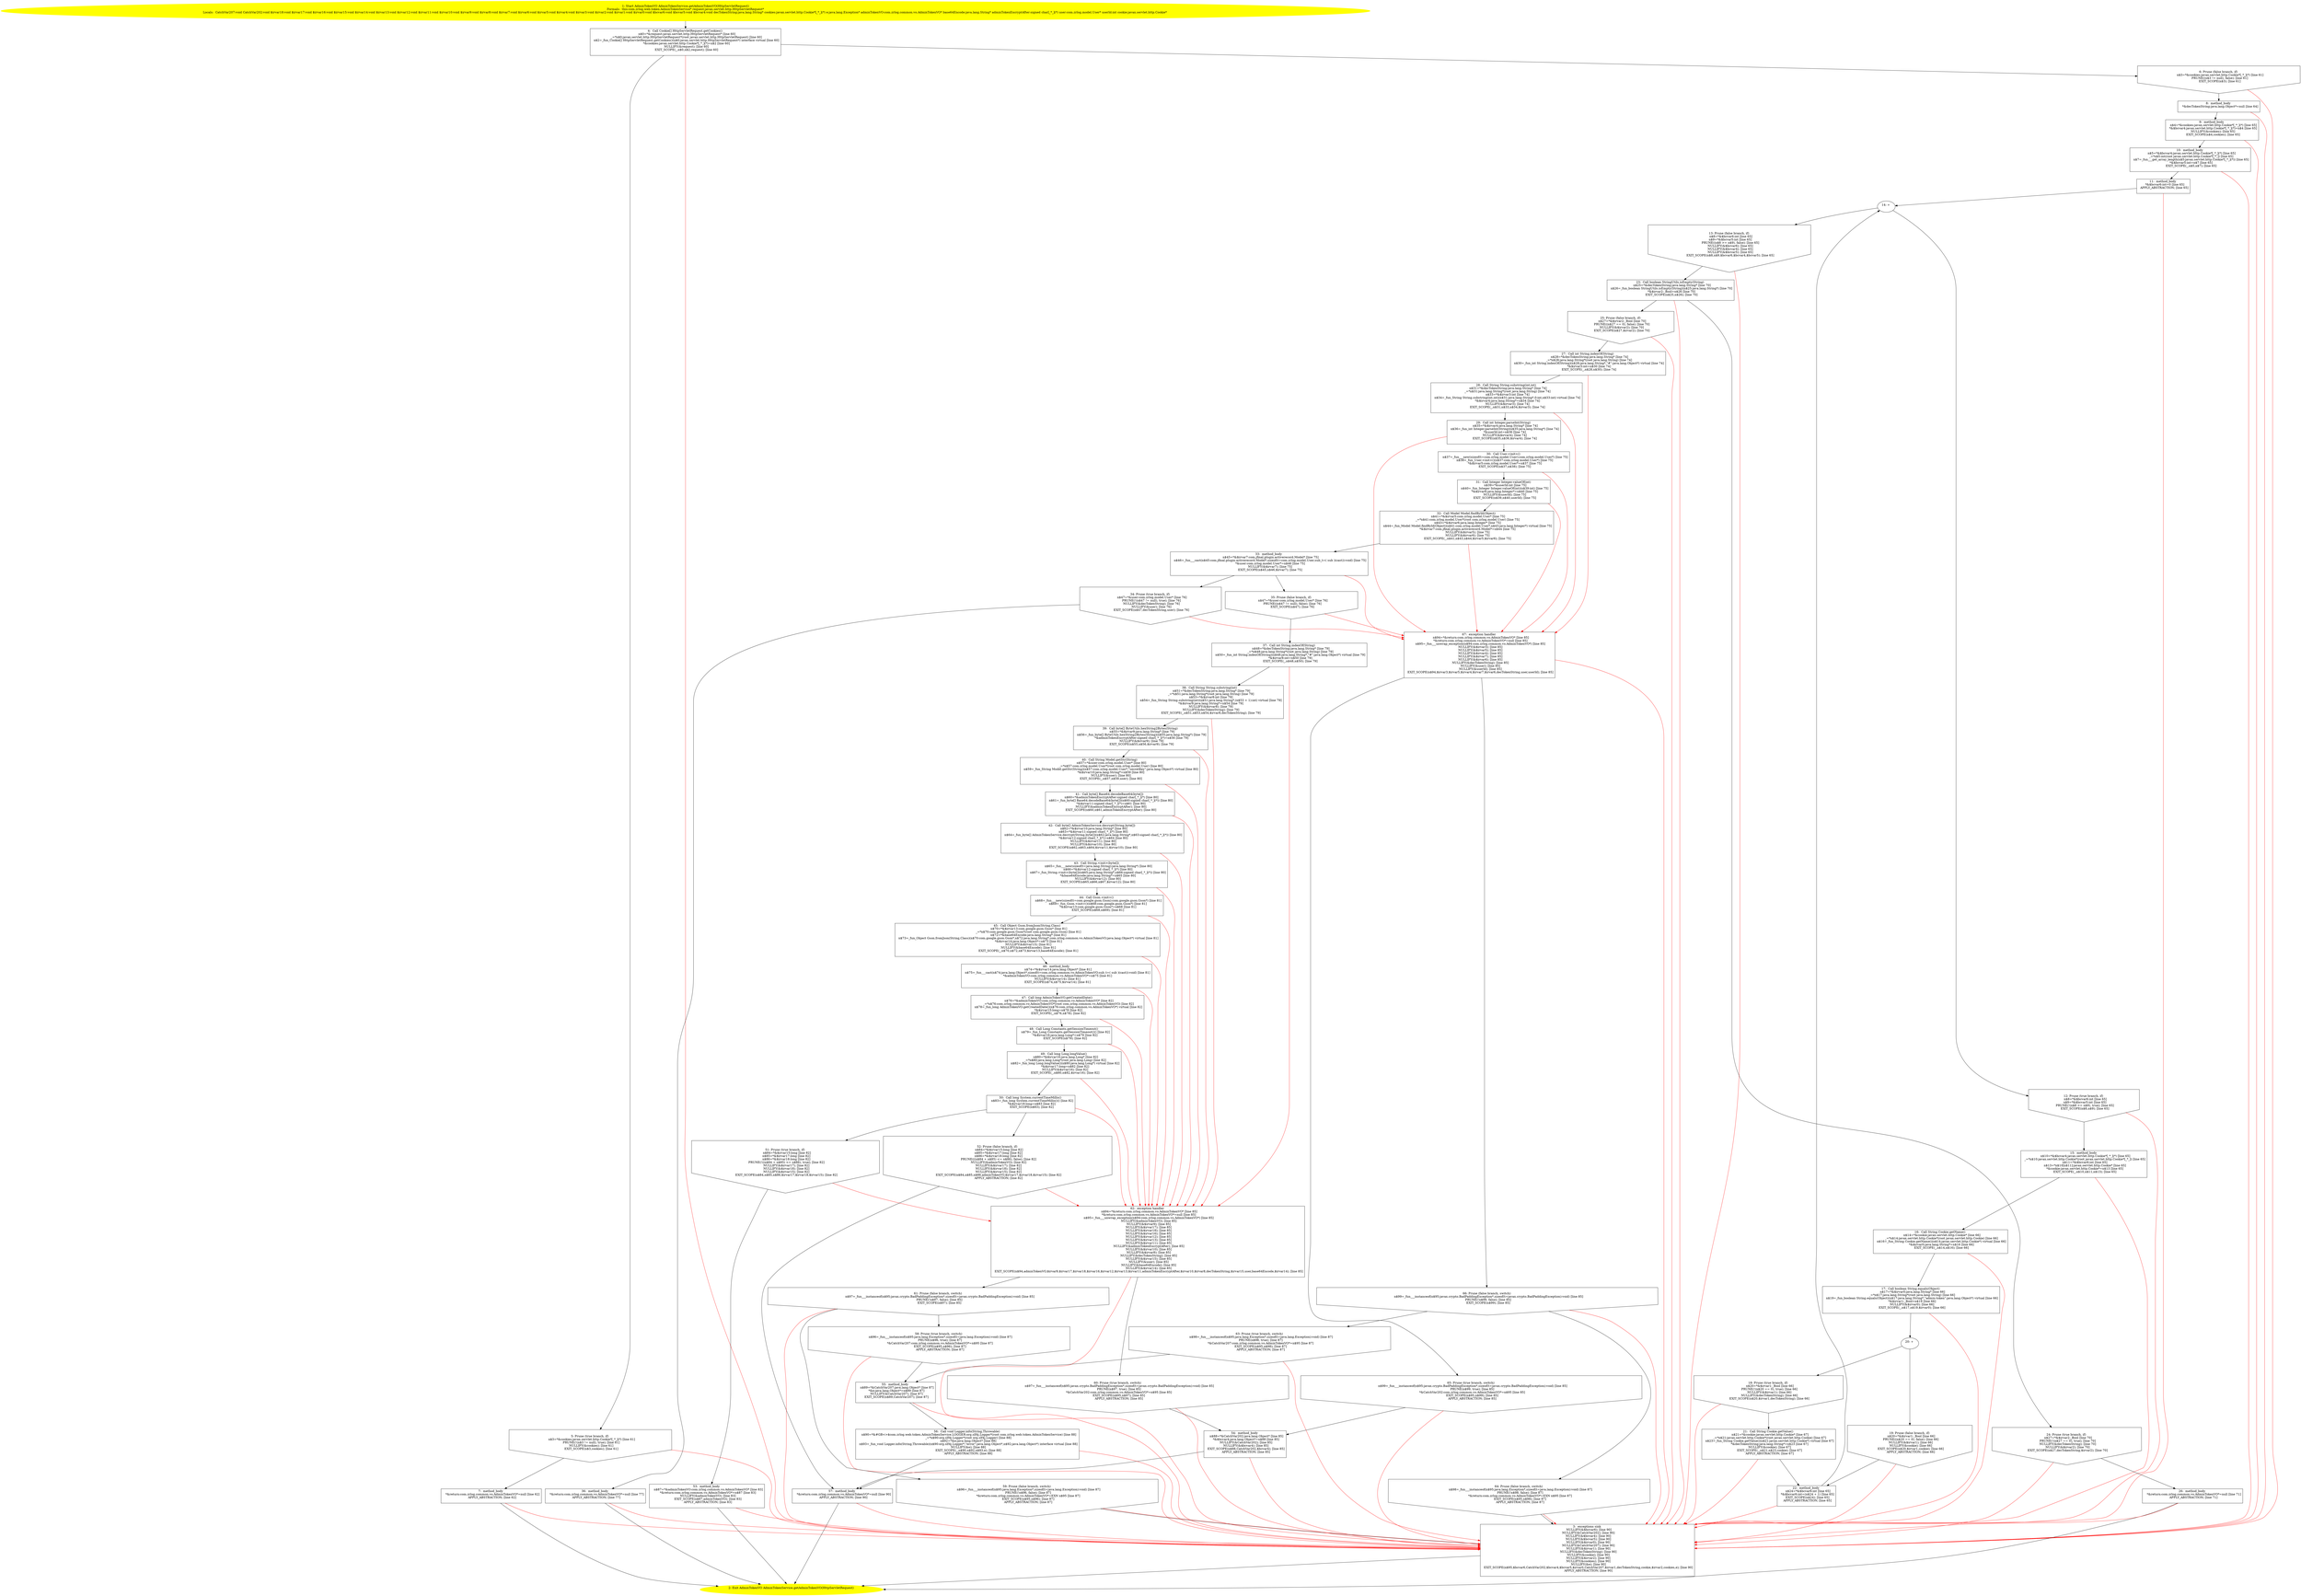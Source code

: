 /* @generated */
digraph cfg {
"com.zrlog.web.token.AdminTokenService.getAdminTokenVO(javax.servlet.http.HttpServletRequest):com.zrl.7c49640eb1770347eecdd5298c9d064d_1" [label="1: Start AdminTokenVO AdminTokenService.getAdminTokenVO(HttpServletRequest)\nFormals:  this:com.zrlog.web.token.AdminTokenService* request:javax.servlet.http.HttpServletRequest*\nLocals:  CatchVar207:void CatchVar202:void $irvar18:void $irvar17:void $irvar16:void $irvar15:void $irvar14:void $irvar13:void $irvar12:void $irvar11:void $irvar10:void $irvar9:void $irvar8:void $irvar7:void $irvar6:void $irvar5:void $irvar4:void $irvar3:void $irvar2:void $irvar1:void $irvar0:void $bcvar6:void $bcvar5:void $bcvar4:void decTokenString:java.lang.String* cookies:javax.servlet.http.Cookie*[_*_](*) e:java.lang.Exception* adminTokenVO:com.zrlog.common.vo.AdminTokenVO* base64Encode:java.lang.String* adminTokenEncryptAfter:signed char[_*_](*) user:com.zrlog.model.User* userId:int cookie:javax.servlet.http.Cookie* \n  " color=yellow style=filled]
	

	 "com.zrlog.web.token.AdminTokenService.getAdminTokenVO(javax.servlet.http.HttpServletRequest):com.zrl.7c49640eb1770347eecdd5298c9d064d_1" -> "com.zrlog.web.token.AdminTokenService.getAdminTokenVO(javax.servlet.http.HttpServletRequest):com.zrl.7c49640eb1770347eecdd5298c9d064d_4" ;
"com.zrlog.web.token.AdminTokenService.getAdminTokenVO(javax.servlet.http.HttpServletRequest):com.zrl.7c49640eb1770347eecdd5298c9d064d_2" [label="2: Exit AdminTokenVO AdminTokenService.getAdminTokenVO(HttpServletRequest) \n  " color=yellow style=filled]
	

"com.zrlog.web.token.AdminTokenService.getAdminTokenVO(javax.servlet.http.HttpServletRequest):com.zrl.7c49640eb1770347eecdd5298c9d064d_3" [label="3:  exceptions sink \n   NULLIFY(&$bcvar6); [line 90]\n  NULLIFY(&CatchVar202); [line 90]\n  NULLIFY(&$bcvar4); [line 90]\n  NULLIFY(&$bcvar5); [line 90]\n  NULLIFY(&$irvar0); [line 90]\n  NULLIFY(&CatchVar207); [line 90]\n  NULLIFY(&$irvar1); [line 90]\n  NULLIFY(&decTokenString); [line 90]\n  NULLIFY(&cookie); [line 90]\n  NULLIFY(&$irvar2); [line 90]\n  NULLIFY(&cookies); [line 90]\n  NULLIFY(&e); [line 90]\n  EXIT_SCOPE(n$95,$bcvar6,CatchVar202,$bcvar4,$bcvar5,$irvar0,CatchVar207,$irvar1,decTokenString,cookie,$irvar2,cookies,e); [line 90]\n  APPLY_ABSTRACTION; [line 90]\n " shape="box"]
	

	 "com.zrlog.web.token.AdminTokenService.getAdminTokenVO(javax.servlet.http.HttpServletRequest):com.zrl.7c49640eb1770347eecdd5298c9d064d_3" -> "com.zrlog.web.token.AdminTokenService.getAdminTokenVO(javax.servlet.http.HttpServletRequest):com.zrl.7c49640eb1770347eecdd5298c9d064d_2" ;
"com.zrlog.web.token.AdminTokenService.getAdminTokenVO(javax.servlet.http.HttpServletRequest):com.zrl.7c49640eb1770347eecdd5298c9d064d_4" [label="4:  Call Cookie[] HttpServletRequest.getCookies() \n   n$0=*&request:javax.servlet.http.HttpServletRequest* [line 60]\n  _=*n$0:javax.servlet.http.HttpServletRequest*(root javax.servlet.http.HttpServletRequest) [line 60]\n  n$2=_fun_Cookie[] HttpServletRequest.getCookies()(n$0:javax.servlet.http.HttpServletRequest*) interface virtual [line 60]\n  *&cookies:javax.servlet.http.Cookie*[_*_](*)=n$2 [line 60]\n  NULLIFY(&request); [line 60]\n  EXIT_SCOPE(_,n$0,n$2,request); [line 60]\n " shape="box"]
	

	 "com.zrlog.web.token.AdminTokenService.getAdminTokenVO(javax.servlet.http.HttpServletRequest):com.zrl.7c49640eb1770347eecdd5298c9d064d_4" -> "com.zrlog.web.token.AdminTokenService.getAdminTokenVO(javax.servlet.http.HttpServletRequest):com.zrl.7c49640eb1770347eecdd5298c9d064d_5" ;
	 "com.zrlog.web.token.AdminTokenService.getAdminTokenVO(javax.servlet.http.HttpServletRequest):com.zrl.7c49640eb1770347eecdd5298c9d064d_4" -> "com.zrlog.web.token.AdminTokenService.getAdminTokenVO(javax.servlet.http.HttpServletRequest):com.zrl.7c49640eb1770347eecdd5298c9d064d_6" ;
	 "com.zrlog.web.token.AdminTokenService.getAdminTokenVO(javax.servlet.http.HttpServletRequest):com.zrl.7c49640eb1770347eecdd5298c9d064d_4" -> "com.zrlog.web.token.AdminTokenService.getAdminTokenVO(javax.servlet.http.HttpServletRequest):com.zrl.7c49640eb1770347eecdd5298c9d064d_3" [color="red" ];
"com.zrlog.web.token.AdminTokenService.getAdminTokenVO(javax.servlet.http.HttpServletRequest):com.zrl.7c49640eb1770347eecdd5298c9d064d_5" [label="5: Prune (true branch, if) \n   n$3=*&cookies:javax.servlet.http.Cookie*[_*_](*) [line 61]\n  PRUNE(!(n$3 != null), true); [line 61]\n  NULLIFY(&cookies); [line 61]\n  EXIT_SCOPE(n$3,cookies); [line 61]\n " shape="invhouse"]
	

	 "com.zrlog.web.token.AdminTokenService.getAdminTokenVO(javax.servlet.http.HttpServletRequest):com.zrl.7c49640eb1770347eecdd5298c9d064d_5" -> "com.zrlog.web.token.AdminTokenService.getAdminTokenVO(javax.servlet.http.HttpServletRequest):com.zrl.7c49640eb1770347eecdd5298c9d064d_7" ;
	 "com.zrlog.web.token.AdminTokenService.getAdminTokenVO(javax.servlet.http.HttpServletRequest):com.zrl.7c49640eb1770347eecdd5298c9d064d_5" -> "com.zrlog.web.token.AdminTokenService.getAdminTokenVO(javax.servlet.http.HttpServletRequest):com.zrl.7c49640eb1770347eecdd5298c9d064d_3" [color="red" ];
"com.zrlog.web.token.AdminTokenService.getAdminTokenVO(javax.servlet.http.HttpServletRequest):com.zrl.7c49640eb1770347eecdd5298c9d064d_6" [label="6: Prune (false branch, if) \n   n$3=*&cookies:javax.servlet.http.Cookie*[_*_](*) [line 61]\n  PRUNE((n$3 != null), false); [line 61]\n  EXIT_SCOPE(n$3); [line 61]\n " shape="invhouse"]
	

	 "com.zrlog.web.token.AdminTokenService.getAdminTokenVO(javax.servlet.http.HttpServletRequest):com.zrl.7c49640eb1770347eecdd5298c9d064d_6" -> "com.zrlog.web.token.AdminTokenService.getAdminTokenVO(javax.servlet.http.HttpServletRequest):com.zrl.7c49640eb1770347eecdd5298c9d064d_8" ;
	 "com.zrlog.web.token.AdminTokenService.getAdminTokenVO(javax.servlet.http.HttpServletRequest):com.zrl.7c49640eb1770347eecdd5298c9d064d_6" -> "com.zrlog.web.token.AdminTokenService.getAdminTokenVO(javax.servlet.http.HttpServletRequest):com.zrl.7c49640eb1770347eecdd5298c9d064d_3" [color="red" ];
"com.zrlog.web.token.AdminTokenService.getAdminTokenVO(javax.servlet.http.HttpServletRequest):com.zrl.7c49640eb1770347eecdd5298c9d064d_7" [label="7:  method_body \n   *&return:com.zrlog.common.vo.AdminTokenVO*=null [line 62]\n  APPLY_ABSTRACTION; [line 62]\n " shape="box"]
	

	 "com.zrlog.web.token.AdminTokenService.getAdminTokenVO(javax.servlet.http.HttpServletRequest):com.zrl.7c49640eb1770347eecdd5298c9d064d_7" -> "com.zrlog.web.token.AdminTokenService.getAdminTokenVO(javax.servlet.http.HttpServletRequest):com.zrl.7c49640eb1770347eecdd5298c9d064d_2" ;
	 "com.zrlog.web.token.AdminTokenService.getAdminTokenVO(javax.servlet.http.HttpServletRequest):com.zrl.7c49640eb1770347eecdd5298c9d064d_7" -> "com.zrlog.web.token.AdminTokenService.getAdminTokenVO(javax.servlet.http.HttpServletRequest):com.zrl.7c49640eb1770347eecdd5298c9d064d_3" [color="red" ];
"com.zrlog.web.token.AdminTokenService.getAdminTokenVO(javax.servlet.http.HttpServletRequest):com.zrl.7c49640eb1770347eecdd5298c9d064d_8" [label="8:  method_body \n   *&decTokenString:java.lang.Object*=null [line 64]\n " shape="box"]
	

	 "com.zrlog.web.token.AdminTokenService.getAdminTokenVO(javax.servlet.http.HttpServletRequest):com.zrl.7c49640eb1770347eecdd5298c9d064d_8" -> "com.zrlog.web.token.AdminTokenService.getAdminTokenVO(javax.servlet.http.HttpServletRequest):com.zrl.7c49640eb1770347eecdd5298c9d064d_9" ;
	 "com.zrlog.web.token.AdminTokenService.getAdminTokenVO(javax.servlet.http.HttpServletRequest):com.zrl.7c49640eb1770347eecdd5298c9d064d_8" -> "com.zrlog.web.token.AdminTokenService.getAdminTokenVO(javax.servlet.http.HttpServletRequest):com.zrl.7c49640eb1770347eecdd5298c9d064d_3" [color="red" ];
"com.zrlog.web.token.AdminTokenService.getAdminTokenVO(javax.servlet.http.HttpServletRequest):com.zrl.7c49640eb1770347eecdd5298c9d064d_9" [label="9:  method_body \n   n$4=*&cookies:javax.servlet.http.Cookie*[_*_](*) [line 65]\n  *&$bcvar4:javax.servlet.http.Cookie*[_*_](*)=n$4 [line 65]\n  NULLIFY(&cookies); [line 65]\n  EXIT_SCOPE(n$4,cookies); [line 65]\n " shape="box"]
	

	 "com.zrlog.web.token.AdminTokenService.getAdminTokenVO(javax.servlet.http.HttpServletRequest):com.zrl.7c49640eb1770347eecdd5298c9d064d_9" -> "com.zrlog.web.token.AdminTokenService.getAdminTokenVO(javax.servlet.http.HttpServletRequest):com.zrl.7c49640eb1770347eecdd5298c9d064d_10" ;
	 "com.zrlog.web.token.AdminTokenService.getAdminTokenVO(javax.servlet.http.HttpServletRequest):com.zrl.7c49640eb1770347eecdd5298c9d064d_9" -> "com.zrlog.web.token.AdminTokenService.getAdminTokenVO(javax.servlet.http.HttpServletRequest):com.zrl.7c49640eb1770347eecdd5298c9d064d_3" [color="red" ];
"com.zrlog.web.token.AdminTokenService.getAdminTokenVO(javax.servlet.http.HttpServletRequest):com.zrl.7c49640eb1770347eecdd5298c9d064d_10" [label="10:  method_body \n   n$5=*&$bcvar4:javax.servlet.http.Cookie*[_*_](*) [line 65]\n  _=*n$5:int(root javax.servlet.http.Cookie*[_*_]) [line 65]\n  n$7=_fun___get_array_length(n$5:javax.servlet.http.Cookie*[_*_](*)) [line 65]\n  *&$bcvar5:int=n$7 [line 65]\n  EXIT_SCOPE(_,n$5,n$7); [line 65]\n " shape="box"]
	

	 "com.zrlog.web.token.AdminTokenService.getAdminTokenVO(javax.servlet.http.HttpServletRequest):com.zrl.7c49640eb1770347eecdd5298c9d064d_10" -> "com.zrlog.web.token.AdminTokenService.getAdminTokenVO(javax.servlet.http.HttpServletRequest):com.zrl.7c49640eb1770347eecdd5298c9d064d_11" ;
	 "com.zrlog.web.token.AdminTokenService.getAdminTokenVO(javax.servlet.http.HttpServletRequest):com.zrl.7c49640eb1770347eecdd5298c9d064d_10" -> "com.zrlog.web.token.AdminTokenService.getAdminTokenVO(javax.servlet.http.HttpServletRequest):com.zrl.7c49640eb1770347eecdd5298c9d064d_3" [color="red" ];
"com.zrlog.web.token.AdminTokenService.getAdminTokenVO(javax.servlet.http.HttpServletRequest):com.zrl.7c49640eb1770347eecdd5298c9d064d_11" [label="11:  method_body \n   *&$bcvar6:int=0 [line 65]\n  APPLY_ABSTRACTION; [line 65]\n " shape="box"]
	

	 "com.zrlog.web.token.AdminTokenService.getAdminTokenVO(javax.servlet.http.HttpServletRequest):com.zrl.7c49640eb1770347eecdd5298c9d064d_11" -> "com.zrlog.web.token.AdminTokenService.getAdminTokenVO(javax.servlet.http.HttpServletRequest):com.zrl.7c49640eb1770347eecdd5298c9d064d_14" ;
	 "com.zrlog.web.token.AdminTokenService.getAdminTokenVO(javax.servlet.http.HttpServletRequest):com.zrl.7c49640eb1770347eecdd5298c9d064d_11" -> "com.zrlog.web.token.AdminTokenService.getAdminTokenVO(javax.servlet.http.HttpServletRequest):com.zrl.7c49640eb1770347eecdd5298c9d064d_3" [color="red" ];
"com.zrlog.web.token.AdminTokenService.getAdminTokenVO(javax.servlet.http.HttpServletRequest):com.zrl.7c49640eb1770347eecdd5298c9d064d_12" [label="12: Prune (true branch, if) \n   n$8=*&$bcvar6:int [line 65]\n  n$9=*&$bcvar5:int [line 65]\n  PRUNE(!(n$8 >= n$9), true); [line 65]\n  EXIT_SCOPE(n$8,n$9); [line 65]\n " shape="invhouse"]
	

	 "com.zrlog.web.token.AdminTokenService.getAdminTokenVO(javax.servlet.http.HttpServletRequest):com.zrl.7c49640eb1770347eecdd5298c9d064d_12" -> "com.zrlog.web.token.AdminTokenService.getAdminTokenVO(javax.servlet.http.HttpServletRequest):com.zrl.7c49640eb1770347eecdd5298c9d064d_15" ;
	 "com.zrlog.web.token.AdminTokenService.getAdminTokenVO(javax.servlet.http.HttpServletRequest):com.zrl.7c49640eb1770347eecdd5298c9d064d_12" -> "com.zrlog.web.token.AdminTokenService.getAdminTokenVO(javax.servlet.http.HttpServletRequest):com.zrl.7c49640eb1770347eecdd5298c9d064d_3" [color="red" ];
"com.zrlog.web.token.AdminTokenService.getAdminTokenVO(javax.servlet.http.HttpServletRequest):com.zrl.7c49640eb1770347eecdd5298c9d064d_13" [label="13: Prune (false branch, if) \n   n$8=*&$bcvar6:int [line 65]\n  n$9=*&$bcvar5:int [line 65]\n  PRUNE((n$8 >= n$9), false); [line 65]\n  NULLIFY(&$bcvar6); [line 65]\n  NULLIFY(&$bcvar4); [line 65]\n  NULLIFY(&$bcvar5); [line 65]\n  EXIT_SCOPE(n$8,n$9,$bcvar6,$bcvar4,$bcvar5); [line 65]\n " shape="invhouse"]
	

	 "com.zrlog.web.token.AdminTokenService.getAdminTokenVO(javax.servlet.http.HttpServletRequest):com.zrl.7c49640eb1770347eecdd5298c9d064d_13" -> "com.zrlog.web.token.AdminTokenService.getAdminTokenVO(javax.servlet.http.HttpServletRequest):com.zrl.7c49640eb1770347eecdd5298c9d064d_23" ;
	 "com.zrlog.web.token.AdminTokenService.getAdminTokenVO(javax.servlet.http.HttpServletRequest):com.zrl.7c49640eb1770347eecdd5298c9d064d_13" -> "com.zrlog.web.token.AdminTokenService.getAdminTokenVO(javax.servlet.http.HttpServletRequest):com.zrl.7c49640eb1770347eecdd5298c9d064d_3" [color="red" ];
"com.zrlog.web.token.AdminTokenService.getAdminTokenVO(javax.servlet.http.HttpServletRequest):com.zrl.7c49640eb1770347eecdd5298c9d064d_14" [label="14: + \n  " ]
	

	 "com.zrlog.web.token.AdminTokenService.getAdminTokenVO(javax.servlet.http.HttpServletRequest):com.zrl.7c49640eb1770347eecdd5298c9d064d_14" -> "com.zrlog.web.token.AdminTokenService.getAdminTokenVO(javax.servlet.http.HttpServletRequest):com.zrl.7c49640eb1770347eecdd5298c9d064d_12" ;
	 "com.zrlog.web.token.AdminTokenService.getAdminTokenVO(javax.servlet.http.HttpServletRequest):com.zrl.7c49640eb1770347eecdd5298c9d064d_14" -> "com.zrlog.web.token.AdminTokenService.getAdminTokenVO(javax.servlet.http.HttpServletRequest):com.zrl.7c49640eb1770347eecdd5298c9d064d_13" ;
"com.zrlog.web.token.AdminTokenService.getAdminTokenVO(javax.servlet.http.HttpServletRequest):com.zrl.7c49640eb1770347eecdd5298c9d064d_15" [label="15:  method_body \n   n$10=*&$bcvar4:javax.servlet.http.Cookie*[_*_](*) [line 65]\n  _=*n$10:javax.servlet.http.Cookie*(root javax.servlet.http.Cookie*[_*_]) [line 65]\n  n$11=*&$bcvar6:int [line 65]\n  n$13=*n$10[n$11]:javax.servlet.http.Cookie* [line 65]\n  *&cookie:javax.servlet.http.Cookie*=n$13 [line 65]\n  EXIT_SCOPE(_,n$10,n$11,n$13); [line 65]\n " shape="box"]
	

	 "com.zrlog.web.token.AdminTokenService.getAdminTokenVO(javax.servlet.http.HttpServletRequest):com.zrl.7c49640eb1770347eecdd5298c9d064d_15" -> "com.zrlog.web.token.AdminTokenService.getAdminTokenVO(javax.servlet.http.HttpServletRequest):com.zrl.7c49640eb1770347eecdd5298c9d064d_16" ;
	 "com.zrlog.web.token.AdminTokenService.getAdminTokenVO(javax.servlet.http.HttpServletRequest):com.zrl.7c49640eb1770347eecdd5298c9d064d_15" -> "com.zrlog.web.token.AdminTokenService.getAdminTokenVO(javax.servlet.http.HttpServletRequest):com.zrl.7c49640eb1770347eecdd5298c9d064d_3" [color="red" ];
"com.zrlog.web.token.AdminTokenService.getAdminTokenVO(javax.servlet.http.HttpServletRequest):com.zrl.7c49640eb1770347eecdd5298c9d064d_16" [label="16:  Call String Cookie.getName() \n   n$14=*&cookie:javax.servlet.http.Cookie* [line 66]\n  _=*n$14:javax.servlet.http.Cookie*(root javax.servlet.http.Cookie) [line 66]\n  n$16=_fun_String Cookie.getName()(n$14:javax.servlet.http.Cookie*) virtual [line 66]\n  *&$irvar0:java.lang.String*=n$16 [line 66]\n  EXIT_SCOPE(_,n$14,n$16); [line 66]\n " shape="box"]
	

	 "com.zrlog.web.token.AdminTokenService.getAdminTokenVO(javax.servlet.http.HttpServletRequest):com.zrl.7c49640eb1770347eecdd5298c9d064d_16" -> "com.zrlog.web.token.AdminTokenService.getAdminTokenVO(javax.servlet.http.HttpServletRequest):com.zrl.7c49640eb1770347eecdd5298c9d064d_17" ;
	 "com.zrlog.web.token.AdminTokenService.getAdminTokenVO(javax.servlet.http.HttpServletRequest):com.zrl.7c49640eb1770347eecdd5298c9d064d_16" -> "com.zrlog.web.token.AdminTokenService.getAdminTokenVO(javax.servlet.http.HttpServletRequest):com.zrl.7c49640eb1770347eecdd5298c9d064d_3" [color="red" ];
"com.zrlog.web.token.AdminTokenService.getAdminTokenVO(javax.servlet.http.HttpServletRequest):com.zrl.7c49640eb1770347eecdd5298c9d064d_17" [label="17:  Call boolean String.equals(Object) \n   n$17=*&$irvar0:java.lang.String* [line 66]\n  _=*n$17:java.lang.String*(root java.lang.String) [line 66]\n  n$19=_fun_boolean String.equals(Object)(n$17:java.lang.String*,\"admin-token\":java.lang.Object*) virtual [line 66]\n  *&$irvar1:_Bool=n$19 [line 66]\n  NULLIFY(&$irvar0); [line 66]\n  EXIT_SCOPE(_,n$17,n$19,$irvar0); [line 66]\n " shape="box"]
	

	 "com.zrlog.web.token.AdminTokenService.getAdminTokenVO(javax.servlet.http.HttpServletRequest):com.zrl.7c49640eb1770347eecdd5298c9d064d_17" -> "com.zrlog.web.token.AdminTokenService.getAdminTokenVO(javax.servlet.http.HttpServletRequest):com.zrl.7c49640eb1770347eecdd5298c9d064d_20" ;
	 "com.zrlog.web.token.AdminTokenService.getAdminTokenVO(javax.servlet.http.HttpServletRequest):com.zrl.7c49640eb1770347eecdd5298c9d064d_17" -> "com.zrlog.web.token.AdminTokenService.getAdminTokenVO(javax.servlet.http.HttpServletRequest):com.zrl.7c49640eb1770347eecdd5298c9d064d_3" [color="red" ];
"com.zrlog.web.token.AdminTokenService.getAdminTokenVO(javax.servlet.http.HttpServletRequest):com.zrl.7c49640eb1770347eecdd5298c9d064d_18" [label="18: Prune (true branch, if) \n   n$20=*&$irvar1:_Bool [line 66]\n  PRUNE(!(n$20 == 0), true); [line 66]\n  NULLIFY(&$irvar1); [line 66]\n  NULLIFY(&decTokenString); [line 66]\n  EXIT_SCOPE(n$20,$irvar1,decTokenString); [line 66]\n " shape="invhouse"]
	

	 "com.zrlog.web.token.AdminTokenService.getAdminTokenVO(javax.servlet.http.HttpServletRequest):com.zrl.7c49640eb1770347eecdd5298c9d064d_18" -> "com.zrlog.web.token.AdminTokenService.getAdminTokenVO(javax.servlet.http.HttpServletRequest):com.zrl.7c49640eb1770347eecdd5298c9d064d_21" ;
	 "com.zrlog.web.token.AdminTokenService.getAdminTokenVO(javax.servlet.http.HttpServletRequest):com.zrl.7c49640eb1770347eecdd5298c9d064d_18" -> "com.zrlog.web.token.AdminTokenService.getAdminTokenVO(javax.servlet.http.HttpServletRequest):com.zrl.7c49640eb1770347eecdd5298c9d064d_3" [color="red" ];
"com.zrlog.web.token.AdminTokenService.getAdminTokenVO(javax.servlet.http.HttpServletRequest):com.zrl.7c49640eb1770347eecdd5298c9d064d_19" [label="19: Prune (false branch, if) \n   n$20=*&$irvar1:_Bool [line 66]\n  PRUNE((n$20 == 0), false); [line 66]\n  NULLIFY(&$irvar1); [line 66]\n  NULLIFY(&cookie); [line 66]\n  EXIT_SCOPE(n$20,$irvar1,cookie); [line 66]\n  APPLY_ABSTRACTION; [line 66]\n " shape="invhouse"]
	

	 "com.zrlog.web.token.AdminTokenService.getAdminTokenVO(javax.servlet.http.HttpServletRequest):com.zrl.7c49640eb1770347eecdd5298c9d064d_19" -> "com.zrlog.web.token.AdminTokenService.getAdminTokenVO(javax.servlet.http.HttpServletRequest):com.zrl.7c49640eb1770347eecdd5298c9d064d_22" ;
	 "com.zrlog.web.token.AdminTokenService.getAdminTokenVO(javax.servlet.http.HttpServletRequest):com.zrl.7c49640eb1770347eecdd5298c9d064d_19" -> "com.zrlog.web.token.AdminTokenService.getAdminTokenVO(javax.servlet.http.HttpServletRequest):com.zrl.7c49640eb1770347eecdd5298c9d064d_3" [color="red" ];
"com.zrlog.web.token.AdminTokenService.getAdminTokenVO(javax.servlet.http.HttpServletRequest):com.zrl.7c49640eb1770347eecdd5298c9d064d_20" [label="20: + \n  " ]
	

	 "com.zrlog.web.token.AdminTokenService.getAdminTokenVO(javax.servlet.http.HttpServletRequest):com.zrl.7c49640eb1770347eecdd5298c9d064d_20" -> "com.zrlog.web.token.AdminTokenService.getAdminTokenVO(javax.servlet.http.HttpServletRequest):com.zrl.7c49640eb1770347eecdd5298c9d064d_18" ;
	 "com.zrlog.web.token.AdminTokenService.getAdminTokenVO(javax.servlet.http.HttpServletRequest):com.zrl.7c49640eb1770347eecdd5298c9d064d_20" -> "com.zrlog.web.token.AdminTokenService.getAdminTokenVO(javax.servlet.http.HttpServletRequest):com.zrl.7c49640eb1770347eecdd5298c9d064d_19" ;
"com.zrlog.web.token.AdminTokenService.getAdminTokenVO(javax.servlet.http.HttpServletRequest):com.zrl.7c49640eb1770347eecdd5298c9d064d_21" [label="21:  Call String Cookie.getValue() \n   n$21=*&cookie:javax.servlet.http.Cookie* [line 67]\n  _=*n$21:javax.servlet.http.Cookie*(root javax.servlet.http.Cookie) [line 67]\n  n$23=_fun_String Cookie.getValue()(n$21:javax.servlet.http.Cookie*) virtual [line 67]\n  *&decTokenString:java.lang.String*=n$23 [line 67]\n  NULLIFY(&cookie); [line 67]\n  EXIT_SCOPE(_,n$21,n$23,cookie); [line 67]\n  APPLY_ABSTRACTION; [line 67]\n " shape="box"]
	

	 "com.zrlog.web.token.AdminTokenService.getAdminTokenVO(javax.servlet.http.HttpServletRequest):com.zrl.7c49640eb1770347eecdd5298c9d064d_21" -> "com.zrlog.web.token.AdminTokenService.getAdminTokenVO(javax.servlet.http.HttpServletRequest):com.zrl.7c49640eb1770347eecdd5298c9d064d_22" ;
	 "com.zrlog.web.token.AdminTokenService.getAdminTokenVO(javax.servlet.http.HttpServletRequest):com.zrl.7c49640eb1770347eecdd5298c9d064d_21" -> "com.zrlog.web.token.AdminTokenService.getAdminTokenVO(javax.servlet.http.HttpServletRequest):com.zrl.7c49640eb1770347eecdd5298c9d064d_3" [color="red" ];
"com.zrlog.web.token.AdminTokenService.getAdminTokenVO(javax.servlet.http.HttpServletRequest):com.zrl.7c49640eb1770347eecdd5298c9d064d_22" [label="22:  method_body \n   n$24=*&$bcvar6:int [line 65]\n  *&$bcvar6:int=(n$24 + 1) [line 65]\n  EXIT_SCOPE(n$24); [line 65]\n  APPLY_ABSTRACTION; [line 65]\n " shape="box"]
	

	 "com.zrlog.web.token.AdminTokenService.getAdminTokenVO(javax.servlet.http.HttpServletRequest):com.zrl.7c49640eb1770347eecdd5298c9d064d_22" -> "com.zrlog.web.token.AdminTokenService.getAdminTokenVO(javax.servlet.http.HttpServletRequest):com.zrl.7c49640eb1770347eecdd5298c9d064d_14" ;
	 "com.zrlog.web.token.AdminTokenService.getAdminTokenVO(javax.servlet.http.HttpServletRequest):com.zrl.7c49640eb1770347eecdd5298c9d064d_22" -> "com.zrlog.web.token.AdminTokenService.getAdminTokenVO(javax.servlet.http.HttpServletRequest):com.zrl.7c49640eb1770347eecdd5298c9d064d_3" [color="red" ];
"com.zrlog.web.token.AdminTokenService.getAdminTokenVO(javax.servlet.http.HttpServletRequest):com.zrl.7c49640eb1770347eecdd5298c9d064d_23" [label="23:  Call boolean StringUtils.isEmpty(String) \n   n$25=*&decTokenString:java.lang.String* [line 70]\n  n$26=_fun_boolean StringUtils.isEmpty(String)(n$25:java.lang.String*) [line 70]\n  *&$irvar2:_Bool=n$26 [line 70]\n  EXIT_SCOPE(n$25,n$26); [line 70]\n " shape="box"]
	

	 "com.zrlog.web.token.AdminTokenService.getAdminTokenVO(javax.servlet.http.HttpServletRequest):com.zrl.7c49640eb1770347eecdd5298c9d064d_23" -> "com.zrlog.web.token.AdminTokenService.getAdminTokenVO(javax.servlet.http.HttpServletRequest):com.zrl.7c49640eb1770347eecdd5298c9d064d_24" ;
	 "com.zrlog.web.token.AdminTokenService.getAdminTokenVO(javax.servlet.http.HttpServletRequest):com.zrl.7c49640eb1770347eecdd5298c9d064d_23" -> "com.zrlog.web.token.AdminTokenService.getAdminTokenVO(javax.servlet.http.HttpServletRequest):com.zrl.7c49640eb1770347eecdd5298c9d064d_25" ;
	 "com.zrlog.web.token.AdminTokenService.getAdminTokenVO(javax.servlet.http.HttpServletRequest):com.zrl.7c49640eb1770347eecdd5298c9d064d_23" -> "com.zrlog.web.token.AdminTokenService.getAdminTokenVO(javax.servlet.http.HttpServletRequest):com.zrl.7c49640eb1770347eecdd5298c9d064d_3" [color="red" ];
"com.zrlog.web.token.AdminTokenService.getAdminTokenVO(javax.servlet.http.HttpServletRequest):com.zrl.7c49640eb1770347eecdd5298c9d064d_24" [label="24: Prune (true branch, if) \n   n$27=*&$irvar2:_Bool [line 70]\n  PRUNE(!(n$27 == 0), true); [line 70]\n  NULLIFY(&decTokenString); [line 70]\n  NULLIFY(&$irvar2); [line 70]\n  EXIT_SCOPE(n$27,decTokenString,$irvar2); [line 70]\n " shape="invhouse"]
	

	 "com.zrlog.web.token.AdminTokenService.getAdminTokenVO(javax.servlet.http.HttpServletRequest):com.zrl.7c49640eb1770347eecdd5298c9d064d_24" -> "com.zrlog.web.token.AdminTokenService.getAdminTokenVO(javax.servlet.http.HttpServletRequest):com.zrl.7c49640eb1770347eecdd5298c9d064d_26" ;
	 "com.zrlog.web.token.AdminTokenService.getAdminTokenVO(javax.servlet.http.HttpServletRequest):com.zrl.7c49640eb1770347eecdd5298c9d064d_24" -> "com.zrlog.web.token.AdminTokenService.getAdminTokenVO(javax.servlet.http.HttpServletRequest):com.zrl.7c49640eb1770347eecdd5298c9d064d_3" [color="red" ];
"com.zrlog.web.token.AdminTokenService.getAdminTokenVO(javax.servlet.http.HttpServletRequest):com.zrl.7c49640eb1770347eecdd5298c9d064d_25" [label="25: Prune (false branch, if) \n   n$27=*&$irvar2:_Bool [line 70]\n  PRUNE((n$27 == 0), false); [line 70]\n  NULLIFY(&$irvar2); [line 70]\n  EXIT_SCOPE(n$27,$irvar2); [line 70]\n " shape="invhouse"]
	

	 "com.zrlog.web.token.AdminTokenService.getAdminTokenVO(javax.servlet.http.HttpServletRequest):com.zrl.7c49640eb1770347eecdd5298c9d064d_25" -> "com.zrlog.web.token.AdminTokenService.getAdminTokenVO(javax.servlet.http.HttpServletRequest):com.zrl.7c49640eb1770347eecdd5298c9d064d_27" ;
	 "com.zrlog.web.token.AdminTokenService.getAdminTokenVO(javax.servlet.http.HttpServletRequest):com.zrl.7c49640eb1770347eecdd5298c9d064d_25" -> "com.zrlog.web.token.AdminTokenService.getAdminTokenVO(javax.servlet.http.HttpServletRequest):com.zrl.7c49640eb1770347eecdd5298c9d064d_3" [color="red" ];
"com.zrlog.web.token.AdminTokenService.getAdminTokenVO(javax.servlet.http.HttpServletRequest):com.zrl.7c49640eb1770347eecdd5298c9d064d_26" [label="26:  method_body \n   *&return:com.zrlog.common.vo.AdminTokenVO*=null [line 71]\n  APPLY_ABSTRACTION; [line 71]\n " shape="box"]
	

	 "com.zrlog.web.token.AdminTokenService.getAdminTokenVO(javax.servlet.http.HttpServletRequest):com.zrl.7c49640eb1770347eecdd5298c9d064d_26" -> "com.zrlog.web.token.AdminTokenService.getAdminTokenVO(javax.servlet.http.HttpServletRequest):com.zrl.7c49640eb1770347eecdd5298c9d064d_2" ;
	 "com.zrlog.web.token.AdminTokenService.getAdminTokenVO(javax.servlet.http.HttpServletRequest):com.zrl.7c49640eb1770347eecdd5298c9d064d_26" -> "com.zrlog.web.token.AdminTokenService.getAdminTokenVO(javax.servlet.http.HttpServletRequest):com.zrl.7c49640eb1770347eecdd5298c9d064d_3" [color="red" ];
"com.zrlog.web.token.AdminTokenService.getAdminTokenVO(javax.servlet.http.HttpServletRequest):com.zrl.7c49640eb1770347eecdd5298c9d064d_27" [label="27:  Call int String.indexOf(String) \n   n$28=*&decTokenString:java.lang.String* [line 74]\n  _=*n$28:java.lang.String*(root java.lang.String) [line 74]\n  n$30=_fun_int String.indexOf(String)(n$28:java.lang.String*,\"#\":java.lang.Object*) virtual [line 74]\n  *&$irvar3:int=n$30 [line 74]\n  EXIT_SCOPE(_,n$28,n$30); [line 74]\n " shape="box"]
	

	 "com.zrlog.web.token.AdminTokenService.getAdminTokenVO(javax.servlet.http.HttpServletRequest):com.zrl.7c49640eb1770347eecdd5298c9d064d_27" -> "com.zrlog.web.token.AdminTokenService.getAdminTokenVO(javax.servlet.http.HttpServletRequest):com.zrl.7c49640eb1770347eecdd5298c9d064d_28" ;
	 "com.zrlog.web.token.AdminTokenService.getAdminTokenVO(javax.servlet.http.HttpServletRequest):com.zrl.7c49640eb1770347eecdd5298c9d064d_27" -> "com.zrlog.web.token.AdminTokenService.getAdminTokenVO(javax.servlet.http.HttpServletRequest):com.zrl.7c49640eb1770347eecdd5298c9d064d_67" [color="red" ];
"com.zrlog.web.token.AdminTokenService.getAdminTokenVO(javax.servlet.http.HttpServletRequest):com.zrl.7c49640eb1770347eecdd5298c9d064d_28" [label="28:  Call String String.substring(int,int) \n   n$31=*&decTokenString:java.lang.String* [line 74]\n  _=*n$31:java.lang.String*(root java.lang.String) [line 74]\n  n$33=*&$irvar3:int [line 74]\n  n$34=_fun_String String.substring(int,int)(n$31:java.lang.String*,0:int,n$33:int) virtual [line 74]\n  *&$irvar4:java.lang.String*=n$34 [line 74]\n  NULLIFY(&$irvar3); [line 74]\n  EXIT_SCOPE(_,n$31,n$33,n$34,$irvar3); [line 74]\n " shape="box"]
	

	 "com.zrlog.web.token.AdminTokenService.getAdminTokenVO(javax.servlet.http.HttpServletRequest):com.zrl.7c49640eb1770347eecdd5298c9d064d_28" -> "com.zrlog.web.token.AdminTokenService.getAdminTokenVO(javax.servlet.http.HttpServletRequest):com.zrl.7c49640eb1770347eecdd5298c9d064d_29" ;
	 "com.zrlog.web.token.AdminTokenService.getAdminTokenVO(javax.servlet.http.HttpServletRequest):com.zrl.7c49640eb1770347eecdd5298c9d064d_28" -> "com.zrlog.web.token.AdminTokenService.getAdminTokenVO(javax.servlet.http.HttpServletRequest):com.zrl.7c49640eb1770347eecdd5298c9d064d_67" [color="red" ];
"com.zrlog.web.token.AdminTokenService.getAdminTokenVO(javax.servlet.http.HttpServletRequest):com.zrl.7c49640eb1770347eecdd5298c9d064d_29" [label="29:  Call int Integer.parseInt(String) \n   n$35=*&$irvar4:java.lang.String* [line 74]\n  n$36=_fun_int Integer.parseInt(String)(n$35:java.lang.String*) [line 74]\n  *&userId:int=n$36 [line 74]\n  NULLIFY(&$irvar4); [line 74]\n  EXIT_SCOPE(n$35,n$36,$irvar4); [line 74]\n " shape="box"]
	

	 "com.zrlog.web.token.AdminTokenService.getAdminTokenVO(javax.servlet.http.HttpServletRequest):com.zrl.7c49640eb1770347eecdd5298c9d064d_29" -> "com.zrlog.web.token.AdminTokenService.getAdminTokenVO(javax.servlet.http.HttpServletRequest):com.zrl.7c49640eb1770347eecdd5298c9d064d_30" ;
	 "com.zrlog.web.token.AdminTokenService.getAdminTokenVO(javax.servlet.http.HttpServletRequest):com.zrl.7c49640eb1770347eecdd5298c9d064d_29" -> "com.zrlog.web.token.AdminTokenService.getAdminTokenVO(javax.servlet.http.HttpServletRequest):com.zrl.7c49640eb1770347eecdd5298c9d064d_67" [color="red" ];
"com.zrlog.web.token.AdminTokenService.getAdminTokenVO(javax.servlet.http.HttpServletRequest):com.zrl.7c49640eb1770347eecdd5298c9d064d_30" [label="30:  Call User.<init>() \n   n$37=_fun___new(sizeof(t=com.zrlog.model.User):com.zrlog.model.User*) [line 75]\n  n$38=_fun_User.<init>()(n$37:com.zrlog.model.User*) [line 75]\n  *&$irvar5:com.zrlog.model.User*=n$37 [line 75]\n  EXIT_SCOPE(n$37,n$38); [line 75]\n " shape="box"]
	

	 "com.zrlog.web.token.AdminTokenService.getAdminTokenVO(javax.servlet.http.HttpServletRequest):com.zrl.7c49640eb1770347eecdd5298c9d064d_30" -> "com.zrlog.web.token.AdminTokenService.getAdminTokenVO(javax.servlet.http.HttpServletRequest):com.zrl.7c49640eb1770347eecdd5298c9d064d_31" ;
	 "com.zrlog.web.token.AdminTokenService.getAdminTokenVO(javax.servlet.http.HttpServletRequest):com.zrl.7c49640eb1770347eecdd5298c9d064d_30" -> "com.zrlog.web.token.AdminTokenService.getAdminTokenVO(javax.servlet.http.HttpServletRequest):com.zrl.7c49640eb1770347eecdd5298c9d064d_67" [color="red" ];
"com.zrlog.web.token.AdminTokenService.getAdminTokenVO(javax.servlet.http.HttpServletRequest):com.zrl.7c49640eb1770347eecdd5298c9d064d_31" [label="31:  Call Integer Integer.valueOf(int) \n   n$39=*&userId:int [line 75]\n  n$40=_fun_Integer Integer.valueOf(int)(n$39:int) [line 75]\n  *&$irvar6:java.lang.Integer*=n$40 [line 75]\n  NULLIFY(&userId); [line 75]\n  EXIT_SCOPE(n$39,n$40,userId); [line 75]\n " shape="box"]
	

	 "com.zrlog.web.token.AdminTokenService.getAdminTokenVO(javax.servlet.http.HttpServletRequest):com.zrl.7c49640eb1770347eecdd5298c9d064d_31" -> "com.zrlog.web.token.AdminTokenService.getAdminTokenVO(javax.servlet.http.HttpServletRequest):com.zrl.7c49640eb1770347eecdd5298c9d064d_32" ;
	 "com.zrlog.web.token.AdminTokenService.getAdminTokenVO(javax.servlet.http.HttpServletRequest):com.zrl.7c49640eb1770347eecdd5298c9d064d_31" -> "com.zrlog.web.token.AdminTokenService.getAdminTokenVO(javax.servlet.http.HttpServletRequest):com.zrl.7c49640eb1770347eecdd5298c9d064d_67" [color="red" ];
"com.zrlog.web.token.AdminTokenService.getAdminTokenVO(javax.servlet.http.HttpServletRequest):com.zrl.7c49640eb1770347eecdd5298c9d064d_32" [label="32:  Call Model Model.findById(Object) \n   n$41=*&$irvar5:com.zrlog.model.User* [line 75]\n  _=*n$41:com.zrlog.model.User*(root com.zrlog.model.User) [line 75]\n  n$43=*&$irvar6:java.lang.Integer* [line 75]\n  n$44=_fun_Model Model.findById(Object)(n$41:com.zrlog.model.User*,n$43:java.lang.Integer*) virtual [line 75]\n  *&$irvar7:com.jfinal.plugin.activerecord.Model*=n$44 [line 75]\n  NULLIFY(&$irvar5); [line 75]\n  NULLIFY(&$irvar6); [line 75]\n  EXIT_SCOPE(_,n$41,n$43,n$44,$irvar5,$irvar6); [line 75]\n " shape="box"]
	

	 "com.zrlog.web.token.AdminTokenService.getAdminTokenVO(javax.servlet.http.HttpServletRequest):com.zrl.7c49640eb1770347eecdd5298c9d064d_32" -> "com.zrlog.web.token.AdminTokenService.getAdminTokenVO(javax.servlet.http.HttpServletRequest):com.zrl.7c49640eb1770347eecdd5298c9d064d_33" ;
	 "com.zrlog.web.token.AdminTokenService.getAdminTokenVO(javax.servlet.http.HttpServletRequest):com.zrl.7c49640eb1770347eecdd5298c9d064d_32" -> "com.zrlog.web.token.AdminTokenService.getAdminTokenVO(javax.servlet.http.HttpServletRequest):com.zrl.7c49640eb1770347eecdd5298c9d064d_67" [color="red" ];
"com.zrlog.web.token.AdminTokenService.getAdminTokenVO(javax.servlet.http.HttpServletRequest):com.zrl.7c49640eb1770347eecdd5298c9d064d_33" [label="33:  method_body \n   n$45=*&$irvar7:com.jfinal.plugin.activerecord.Model* [line 75]\n  n$46=_fun___cast(n$45:com.jfinal.plugin.activerecord.Model*,sizeof(t=com.zrlog.model.User;sub_t=( sub )(cast)):void) [line 75]\n  *&user:com.zrlog.model.User*=n$46 [line 75]\n  NULLIFY(&$irvar7); [line 75]\n  EXIT_SCOPE(n$45,n$46,$irvar7); [line 75]\n " shape="box"]
	

	 "com.zrlog.web.token.AdminTokenService.getAdminTokenVO(javax.servlet.http.HttpServletRequest):com.zrl.7c49640eb1770347eecdd5298c9d064d_33" -> "com.zrlog.web.token.AdminTokenService.getAdminTokenVO(javax.servlet.http.HttpServletRequest):com.zrl.7c49640eb1770347eecdd5298c9d064d_34" ;
	 "com.zrlog.web.token.AdminTokenService.getAdminTokenVO(javax.servlet.http.HttpServletRequest):com.zrl.7c49640eb1770347eecdd5298c9d064d_33" -> "com.zrlog.web.token.AdminTokenService.getAdminTokenVO(javax.servlet.http.HttpServletRequest):com.zrl.7c49640eb1770347eecdd5298c9d064d_35" ;
	 "com.zrlog.web.token.AdminTokenService.getAdminTokenVO(javax.servlet.http.HttpServletRequest):com.zrl.7c49640eb1770347eecdd5298c9d064d_33" -> "com.zrlog.web.token.AdminTokenService.getAdminTokenVO(javax.servlet.http.HttpServletRequest):com.zrl.7c49640eb1770347eecdd5298c9d064d_67" [color="red" ];
"com.zrlog.web.token.AdminTokenService.getAdminTokenVO(javax.servlet.http.HttpServletRequest):com.zrl.7c49640eb1770347eecdd5298c9d064d_34" [label="34: Prune (true branch, if) \n   n$47=*&user:com.zrlog.model.User* [line 76]\n  PRUNE(!(n$47 != null), true); [line 76]\n  NULLIFY(&decTokenString); [line 76]\n  NULLIFY(&user); [line 76]\n  EXIT_SCOPE(n$47,decTokenString,user); [line 76]\n " shape="invhouse"]
	

	 "com.zrlog.web.token.AdminTokenService.getAdminTokenVO(javax.servlet.http.HttpServletRequest):com.zrl.7c49640eb1770347eecdd5298c9d064d_34" -> "com.zrlog.web.token.AdminTokenService.getAdminTokenVO(javax.servlet.http.HttpServletRequest):com.zrl.7c49640eb1770347eecdd5298c9d064d_36" ;
	 "com.zrlog.web.token.AdminTokenService.getAdminTokenVO(javax.servlet.http.HttpServletRequest):com.zrl.7c49640eb1770347eecdd5298c9d064d_34" -> "com.zrlog.web.token.AdminTokenService.getAdminTokenVO(javax.servlet.http.HttpServletRequest):com.zrl.7c49640eb1770347eecdd5298c9d064d_67" [color="red" ];
"com.zrlog.web.token.AdminTokenService.getAdminTokenVO(javax.servlet.http.HttpServletRequest):com.zrl.7c49640eb1770347eecdd5298c9d064d_35" [label="35: Prune (false branch, if) \n   n$47=*&user:com.zrlog.model.User* [line 76]\n  PRUNE((n$47 != null), false); [line 76]\n  EXIT_SCOPE(n$47); [line 76]\n " shape="invhouse"]
	

	 "com.zrlog.web.token.AdminTokenService.getAdminTokenVO(javax.servlet.http.HttpServletRequest):com.zrl.7c49640eb1770347eecdd5298c9d064d_35" -> "com.zrlog.web.token.AdminTokenService.getAdminTokenVO(javax.servlet.http.HttpServletRequest):com.zrl.7c49640eb1770347eecdd5298c9d064d_37" ;
	 "com.zrlog.web.token.AdminTokenService.getAdminTokenVO(javax.servlet.http.HttpServletRequest):com.zrl.7c49640eb1770347eecdd5298c9d064d_35" -> "com.zrlog.web.token.AdminTokenService.getAdminTokenVO(javax.servlet.http.HttpServletRequest):com.zrl.7c49640eb1770347eecdd5298c9d064d_67" [color="red" ];
"com.zrlog.web.token.AdminTokenService.getAdminTokenVO(javax.servlet.http.HttpServletRequest):com.zrl.7c49640eb1770347eecdd5298c9d064d_36" [label="36:  method_body \n   *&return:com.zrlog.common.vo.AdminTokenVO*=null [line 77]\n  APPLY_ABSTRACTION; [line 77]\n " shape="box"]
	

	 "com.zrlog.web.token.AdminTokenService.getAdminTokenVO(javax.servlet.http.HttpServletRequest):com.zrl.7c49640eb1770347eecdd5298c9d064d_36" -> "com.zrlog.web.token.AdminTokenService.getAdminTokenVO(javax.servlet.http.HttpServletRequest):com.zrl.7c49640eb1770347eecdd5298c9d064d_2" ;
	 "com.zrlog.web.token.AdminTokenService.getAdminTokenVO(javax.servlet.http.HttpServletRequest):com.zrl.7c49640eb1770347eecdd5298c9d064d_36" -> "com.zrlog.web.token.AdminTokenService.getAdminTokenVO(javax.servlet.http.HttpServletRequest):com.zrl.7c49640eb1770347eecdd5298c9d064d_3" [color="red" ];
"com.zrlog.web.token.AdminTokenService.getAdminTokenVO(javax.servlet.http.HttpServletRequest):com.zrl.7c49640eb1770347eecdd5298c9d064d_37" [label="37:  Call int String.indexOf(String) \n   n$48=*&decTokenString:java.lang.String* [line 79]\n  _=*n$48:java.lang.String*(root java.lang.String) [line 79]\n  n$50=_fun_int String.indexOf(String)(n$48:java.lang.String*,\"#\":java.lang.Object*) virtual [line 79]\n  *&$irvar8:int=n$50 [line 79]\n  EXIT_SCOPE(_,n$48,n$50); [line 79]\n " shape="box"]
	

	 "com.zrlog.web.token.AdminTokenService.getAdminTokenVO(javax.servlet.http.HttpServletRequest):com.zrl.7c49640eb1770347eecdd5298c9d064d_37" -> "com.zrlog.web.token.AdminTokenService.getAdminTokenVO(javax.servlet.http.HttpServletRequest):com.zrl.7c49640eb1770347eecdd5298c9d064d_38" ;
	 "com.zrlog.web.token.AdminTokenService.getAdminTokenVO(javax.servlet.http.HttpServletRequest):com.zrl.7c49640eb1770347eecdd5298c9d064d_37" -> "com.zrlog.web.token.AdminTokenService.getAdminTokenVO(javax.servlet.http.HttpServletRequest):com.zrl.7c49640eb1770347eecdd5298c9d064d_62" [color="red" ];
"com.zrlog.web.token.AdminTokenService.getAdminTokenVO(javax.servlet.http.HttpServletRequest):com.zrl.7c49640eb1770347eecdd5298c9d064d_38" [label="38:  Call String String.substring(int) \n   n$51=*&decTokenString:java.lang.String* [line 79]\n  _=*n$51:java.lang.String*(root java.lang.String) [line 79]\n  n$53=*&$irvar8:int [line 79]\n  n$54=_fun_String String.substring(int)(n$51:java.lang.String*,(n$53 + 1):int) virtual [line 79]\n  *&$irvar9:java.lang.String*=n$54 [line 79]\n  NULLIFY(&$irvar8); [line 79]\n  NULLIFY(&decTokenString); [line 79]\n  EXIT_SCOPE(_,n$51,n$53,n$54,$irvar8,decTokenString); [line 79]\n " shape="box"]
	

	 "com.zrlog.web.token.AdminTokenService.getAdminTokenVO(javax.servlet.http.HttpServletRequest):com.zrl.7c49640eb1770347eecdd5298c9d064d_38" -> "com.zrlog.web.token.AdminTokenService.getAdminTokenVO(javax.servlet.http.HttpServletRequest):com.zrl.7c49640eb1770347eecdd5298c9d064d_39" ;
	 "com.zrlog.web.token.AdminTokenService.getAdminTokenVO(javax.servlet.http.HttpServletRequest):com.zrl.7c49640eb1770347eecdd5298c9d064d_38" -> "com.zrlog.web.token.AdminTokenService.getAdminTokenVO(javax.servlet.http.HttpServletRequest):com.zrl.7c49640eb1770347eecdd5298c9d064d_62" [color="red" ];
"com.zrlog.web.token.AdminTokenService.getAdminTokenVO(javax.servlet.http.HttpServletRequest):com.zrl.7c49640eb1770347eecdd5298c9d064d_39" [label="39:  Call byte[] ByteUtils.hexString2Bytes(String) \n   n$55=*&$irvar9:java.lang.String* [line 79]\n  n$56=_fun_byte[] ByteUtils.hexString2Bytes(String)(n$55:java.lang.String*) [line 79]\n  *&adminTokenEncryptAfter:signed char[_*_](*)=n$56 [line 79]\n  NULLIFY(&$irvar9); [line 79]\n  EXIT_SCOPE(n$55,n$56,$irvar9); [line 79]\n " shape="box"]
	

	 "com.zrlog.web.token.AdminTokenService.getAdminTokenVO(javax.servlet.http.HttpServletRequest):com.zrl.7c49640eb1770347eecdd5298c9d064d_39" -> "com.zrlog.web.token.AdminTokenService.getAdminTokenVO(javax.servlet.http.HttpServletRequest):com.zrl.7c49640eb1770347eecdd5298c9d064d_40" ;
	 "com.zrlog.web.token.AdminTokenService.getAdminTokenVO(javax.servlet.http.HttpServletRequest):com.zrl.7c49640eb1770347eecdd5298c9d064d_39" -> "com.zrlog.web.token.AdminTokenService.getAdminTokenVO(javax.servlet.http.HttpServletRequest):com.zrl.7c49640eb1770347eecdd5298c9d064d_62" [color="red" ];
"com.zrlog.web.token.AdminTokenService.getAdminTokenVO(javax.servlet.http.HttpServletRequest):com.zrl.7c49640eb1770347eecdd5298c9d064d_40" [label="40:  Call String Model.getStr(String) \n   n$57=*&user:com.zrlog.model.User* [line 80]\n  _=*n$57:com.zrlog.model.User*(root com.zrlog.model.User) [line 80]\n  n$59=_fun_String Model.getStr(String)(n$57:com.zrlog.model.User*,\"secretKey\":java.lang.Object*) virtual [line 80]\n  *&$irvar10:java.lang.String*=n$59 [line 80]\n  NULLIFY(&user); [line 80]\n  EXIT_SCOPE(_,n$57,n$59,user); [line 80]\n " shape="box"]
	

	 "com.zrlog.web.token.AdminTokenService.getAdminTokenVO(javax.servlet.http.HttpServletRequest):com.zrl.7c49640eb1770347eecdd5298c9d064d_40" -> "com.zrlog.web.token.AdminTokenService.getAdminTokenVO(javax.servlet.http.HttpServletRequest):com.zrl.7c49640eb1770347eecdd5298c9d064d_41" ;
	 "com.zrlog.web.token.AdminTokenService.getAdminTokenVO(javax.servlet.http.HttpServletRequest):com.zrl.7c49640eb1770347eecdd5298c9d064d_40" -> "com.zrlog.web.token.AdminTokenService.getAdminTokenVO(javax.servlet.http.HttpServletRequest):com.zrl.7c49640eb1770347eecdd5298c9d064d_62" [color="red" ];
"com.zrlog.web.token.AdminTokenService.getAdminTokenVO(javax.servlet.http.HttpServletRequest):com.zrl.7c49640eb1770347eecdd5298c9d064d_41" [label="41:  Call byte[] Base64.decodeBase64(byte[]) \n   n$60=*&adminTokenEncryptAfter:signed char[_*_](*) [line 80]\n  n$61=_fun_byte[] Base64.decodeBase64(byte[])(n$60:signed char[_*_](*)) [line 80]\n  *&$irvar11:signed char[_*_](*)=n$61 [line 80]\n  NULLIFY(&adminTokenEncryptAfter); [line 80]\n  EXIT_SCOPE(n$60,n$61,adminTokenEncryptAfter); [line 80]\n " shape="box"]
	

	 "com.zrlog.web.token.AdminTokenService.getAdminTokenVO(javax.servlet.http.HttpServletRequest):com.zrl.7c49640eb1770347eecdd5298c9d064d_41" -> "com.zrlog.web.token.AdminTokenService.getAdminTokenVO(javax.servlet.http.HttpServletRequest):com.zrl.7c49640eb1770347eecdd5298c9d064d_42" ;
	 "com.zrlog.web.token.AdminTokenService.getAdminTokenVO(javax.servlet.http.HttpServletRequest):com.zrl.7c49640eb1770347eecdd5298c9d064d_41" -> "com.zrlog.web.token.AdminTokenService.getAdminTokenVO(javax.servlet.http.HttpServletRequest):com.zrl.7c49640eb1770347eecdd5298c9d064d_62" [color="red" ];
"com.zrlog.web.token.AdminTokenService.getAdminTokenVO(javax.servlet.http.HttpServletRequest):com.zrl.7c49640eb1770347eecdd5298c9d064d_42" [label="42:  Call byte[] AdminTokenService.decrypt(String,byte[]) \n   n$62=*&$irvar10:java.lang.String* [line 80]\n  n$63=*&$irvar11:signed char[_*_](*) [line 80]\n  n$64=_fun_byte[] AdminTokenService.decrypt(String,byte[])(n$62:java.lang.String*,n$63:signed char[_*_](*)) [line 80]\n  *&$irvar12:signed char[_*_](*)=n$64 [line 80]\n  NULLIFY(&$irvar11); [line 80]\n  NULLIFY(&$irvar10); [line 80]\n  EXIT_SCOPE(n$62,n$63,n$64,$irvar11,$irvar10); [line 80]\n " shape="box"]
	

	 "com.zrlog.web.token.AdminTokenService.getAdminTokenVO(javax.servlet.http.HttpServletRequest):com.zrl.7c49640eb1770347eecdd5298c9d064d_42" -> "com.zrlog.web.token.AdminTokenService.getAdminTokenVO(javax.servlet.http.HttpServletRequest):com.zrl.7c49640eb1770347eecdd5298c9d064d_43" ;
	 "com.zrlog.web.token.AdminTokenService.getAdminTokenVO(javax.servlet.http.HttpServletRequest):com.zrl.7c49640eb1770347eecdd5298c9d064d_42" -> "com.zrlog.web.token.AdminTokenService.getAdminTokenVO(javax.servlet.http.HttpServletRequest):com.zrl.7c49640eb1770347eecdd5298c9d064d_62" [color="red" ];
"com.zrlog.web.token.AdminTokenService.getAdminTokenVO(javax.servlet.http.HttpServletRequest):com.zrl.7c49640eb1770347eecdd5298c9d064d_43" [label="43:  Call String.<init>(byte[]) \n   n$65=_fun___new(sizeof(t=java.lang.String):java.lang.String*) [line 80]\n  n$66=*&$irvar12:signed char[_*_](*) [line 80]\n  n$67=_fun_String.<init>(byte[])(n$65:java.lang.String*,n$66:signed char[_*_](*)) [line 80]\n  *&base64Encode:java.lang.String*=n$65 [line 80]\n  NULLIFY(&$irvar12); [line 80]\n  EXIT_SCOPE(n$65,n$66,n$67,$irvar12); [line 80]\n " shape="box"]
	

	 "com.zrlog.web.token.AdminTokenService.getAdminTokenVO(javax.servlet.http.HttpServletRequest):com.zrl.7c49640eb1770347eecdd5298c9d064d_43" -> "com.zrlog.web.token.AdminTokenService.getAdminTokenVO(javax.servlet.http.HttpServletRequest):com.zrl.7c49640eb1770347eecdd5298c9d064d_44" ;
	 "com.zrlog.web.token.AdminTokenService.getAdminTokenVO(javax.servlet.http.HttpServletRequest):com.zrl.7c49640eb1770347eecdd5298c9d064d_43" -> "com.zrlog.web.token.AdminTokenService.getAdminTokenVO(javax.servlet.http.HttpServletRequest):com.zrl.7c49640eb1770347eecdd5298c9d064d_62" [color="red" ];
"com.zrlog.web.token.AdminTokenService.getAdminTokenVO(javax.servlet.http.HttpServletRequest):com.zrl.7c49640eb1770347eecdd5298c9d064d_44" [label="44:  Call Gson.<init>() \n   n$68=_fun___new(sizeof(t=com.google.gson.Gson):com.google.gson.Gson*) [line 81]\n  n$69=_fun_Gson.<init>()(n$68:com.google.gson.Gson*) [line 81]\n  *&$irvar13:com.google.gson.Gson*=n$68 [line 81]\n  EXIT_SCOPE(n$68,n$69); [line 81]\n " shape="box"]
	

	 "com.zrlog.web.token.AdminTokenService.getAdminTokenVO(javax.servlet.http.HttpServletRequest):com.zrl.7c49640eb1770347eecdd5298c9d064d_44" -> "com.zrlog.web.token.AdminTokenService.getAdminTokenVO(javax.servlet.http.HttpServletRequest):com.zrl.7c49640eb1770347eecdd5298c9d064d_45" ;
	 "com.zrlog.web.token.AdminTokenService.getAdminTokenVO(javax.servlet.http.HttpServletRequest):com.zrl.7c49640eb1770347eecdd5298c9d064d_44" -> "com.zrlog.web.token.AdminTokenService.getAdminTokenVO(javax.servlet.http.HttpServletRequest):com.zrl.7c49640eb1770347eecdd5298c9d064d_62" [color="red" ];
"com.zrlog.web.token.AdminTokenService.getAdminTokenVO(javax.servlet.http.HttpServletRequest):com.zrl.7c49640eb1770347eecdd5298c9d064d_45" [label="45:  Call Object Gson.fromJson(String,Class) \n   n$70=*&$irvar13:com.google.gson.Gson* [line 81]\n  _=*n$70:com.google.gson.Gson*(root com.google.gson.Gson) [line 81]\n  n$72=*&base64Encode:java.lang.String* [line 81]\n  n$73=_fun_Object Gson.fromJson(String,Class)(n$70:com.google.gson.Gson*,n$72:java.lang.String*,com.zrlog.common.vo.AdminTokenVO:java.lang.Object*) virtual [line 81]\n  *&$irvar14:java.lang.Object*=n$73 [line 81]\n  NULLIFY(&$irvar13); [line 81]\n  NULLIFY(&base64Encode); [line 81]\n  EXIT_SCOPE(_,n$70,n$72,n$73,$irvar13,base64Encode); [line 81]\n " shape="box"]
	

	 "com.zrlog.web.token.AdminTokenService.getAdminTokenVO(javax.servlet.http.HttpServletRequest):com.zrl.7c49640eb1770347eecdd5298c9d064d_45" -> "com.zrlog.web.token.AdminTokenService.getAdminTokenVO(javax.servlet.http.HttpServletRequest):com.zrl.7c49640eb1770347eecdd5298c9d064d_46" ;
	 "com.zrlog.web.token.AdminTokenService.getAdminTokenVO(javax.servlet.http.HttpServletRequest):com.zrl.7c49640eb1770347eecdd5298c9d064d_45" -> "com.zrlog.web.token.AdminTokenService.getAdminTokenVO(javax.servlet.http.HttpServletRequest):com.zrl.7c49640eb1770347eecdd5298c9d064d_62" [color="red" ];
"com.zrlog.web.token.AdminTokenService.getAdminTokenVO(javax.servlet.http.HttpServletRequest):com.zrl.7c49640eb1770347eecdd5298c9d064d_46" [label="46:  method_body \n   n$74=*&$irvar14:java.lang.Object* [line 81]\n  n$75=_fun___cast(n$74:java.lang.Object*,sizeof(t=com.zrlog.common.vo.AdminTokenVO;sub_t=( sub )(cast)):void) [line 81]\n  *&adminTokenVO:com.zrlog.common.vo.AdminTokenVO*=n$75 [line 81]\n  NULLIFY(&$irvar14); [line 81]\n  EXIT_SCOPE(n$74,n$75,$irvar14); [line 81]\n " shape="box"]
	

	 "com.zrlog.web.token.AdminTokenService.getAdminTokenVO(javax.servlet.http.HttpServletRequest):com.zrl.7c49640eb1770347eecdd5298c9d064d_46" -> "com.zrlog.web.token.AdminTokenService.getAdminTokenVO(javax.servlet.http.HttpServletRequest):com.zrl.7c49640eb1770347eecdd5298c9d064d_47" ;
	 "com.zrlog.web.token.AdminTokenService.getAdminTokenVO(javax.servlet.http.HttpServletRequest):com.zrl.7c49640eb1770347eecdd5298c9d064d_46" -> "com.zrlog.web.token.AdminTokenService.getAdminTokenVO(javax.servlet.http.HttpServletRequest):com.zrl.7c49640eb1770347eecdd5298c9d064d_62" [color="red" ];
"com.zrlog.web.token.AdminTokenService.getAdminTokenVO(javax.servlet.http.HttpServletRequest):com.zrl.7c49640eb1770347eecdd5298c9d064d_47" [label="47:  Call long AdminTokenVO.getCreatedDate() \n   n$76=*&adminTokenVO:com.zrlog.common.vo.AdminTokenVO* [line 82]\n  _=*n$76:com.zrlog.common.vo.AdminTokenVO*(root com.zrlog.common.vo.AdminTokenVO) [line 82]\n  n$78=_fun_long AdminTokenVO.getCreatedDate()(n$76:com.zrlog.common.vo.AdminTokenVO*) virtual [line 82]\n  *&$irvar15:long=n$78 [line 82]\n  EXIT_SCOPE(_,n$76,n$78); [line 82]\n " shape="box"]
	

	 "com.zrlog.web.token.AdminTokenService.getAdminTokenVO(javax.servlet.http.HttpServletRequest):com.zrl.7c49640eb1770347eecdd5298c9d064d_47" -> "com.zrlog.web.token.AdminTokenService.getAdminTokenVO(javax.servlet.http.HttpServletRequest):com.zrl.7c49640eb1770347eecdd5298c9d064d_48" ;
	 "com.zrlog.web.token.AdminTokenService.getAdminTokenVO(javax.servlet.http.HttpServletRequest):com.zrl.7c49640eb1770347eecdd5298c9d064d_47" -> "com.zrlog.web.token.AdminTokenService.getAdminTokenVO(javax.servlet.http.HttpServletRequest):com.zrl.7c49640eb1770347eecdd5298c9d064d_62" [color="red" ];
"com.zrlog.web.token.AdminTokenService.getAdminTokenVO(javax.servlet.http.HttpServletRequest):com.zrl.7c49640eb1770347eecdd5298c9d064d_48" [label="48:  Call Long Constants.getSessionTimeout() \n   n$79=_fun_Long Constants.getSessionTimeout()() [line 82]\n  *&$irvar16:java.lang.Long*=n$79 [line 82]\n  EXIT_SCOPE(n$79); [line 82]\n " shape="box"]
	

	 "com.zrlog.web.token.AdminTokenService.getAdminTokenVO(javax.servlet.http.HttpServletRequest):com.zrl.7c49640eb1770347eecdd5298c9d064d_48" -> "com.zrlog.web.token.AdminTokenService.getAdminTokenVO(javax.servlet.http.HttpServletRequest):com.zrl.7c49640eb1770347eecdd5298c9d064d_49" ;
	 "com.zrlog.web.token.AdminTokenService.getAdminTokenVO(javax.servlet.http.HttpServletRequest):com.zrl.7c49640eb1770347eecdd5298c9d064d_48" -> "com.zrlog.web.token.AdminTokenService.getAdminTokenVO(javax.servlet.http.HttpServletRequest):com.zrl.7c49640eb1770347eecdd5298c9d064d_62" [color="red" ];
"com.zrlog.web.token.AdminTokenService.getAdminTokenVO(javax.servlet.http.HttpServletRequest):com.zrl.7c49640eb1770347eecdd5298c9d064d_49" [label="49:  Call long Long.longValue() \n   n$80=*&$irvar16:java.lang.Long* [line 82]\n  _=*n$80:java.lang.Long*(root java.lang.Long) [line 82]\n  n$82=_fun_long Long.longValue()(n$80:java.lang.Long*) virtual [line 82]\n  *&$irvar17:long=n$82 [line 82]\n  NULLIFY(&$irvar16); [line 82]\n  EXIT_SCOPE(_,n$80,n$82,$irvar16); [line 82]\n " shape="box"]
	

	 "com.zrlog.web.token.AdminTokenService.getAdminTokenVO(javax.servlet.http.HttpServletRequest):com.zrl.7c49640eb1770347eecdd5298c9d064d_49" -> "com.zrlog.web.token.AdminTokenService.getAdminTokenVO(javax.servlet.http.HttpServletRequest):com.zrl.7c49640eb1770347eecdd5298c9d064d_50" ;
	 "com.zrlog.web.token.AdminTokenService.getAdminTokenVO(javax.servlet.http.HttpServletRequest):com.zrl.7c49640eb1770347eecdd5298c9d064d_49" -> "com.zrlog.web.token.AdminTokenService.getAdminTokenVO(javax.servlet.http.HttpServletRequest):com.zrl.7c49640eb1770347eecdd5298c9d064d_62" [color="red" ];
"com.zrlog.web.token.AdminTokenService.getAdminTokenVO(javax.servlet.http.HttpServletRequest):com.zrl.7c49640eb1770347eecdd5298c9d064d_50" [label="50:  Call long System.currentTimeMillis() \n   n$83=_fun_long System.currentTimeMillis()() [line 82]\n  *&$irvar18:long=n$83 [line 82]\n  EXIT_SCOPE(n$83); [line 82]\n " shape="box"]
	

	 "com.zrlog.web.token.AdminTokenService.getAdminTokenVO(javax.servlet.http.HttpServletRequest):com.zrl.7c49640eb1770347eecdd5298c9d064d_50" -> "com.zrlog.web.token.AdminTokenService.getAdminTokenVO(javax.servlet.http.HttpServletRequest):com.zrl.7c49640eb1770347eecdd5298c9d064d_51" ;
	 "com.zrlog.web.token.AdminTokenService.getAdminTokenVO(javax.servlet.http.HttpServletRequest):com.zrl.7c49640eb1770347eecdd5298c9d064d_50" -> "com.zrlog.web.token.AdminTokenService.getAdminTokenVO(javax.servlet.http.HttpServletRequest):com.zrl.7c49640eb1770347eecdd5298c9d064d_52" ;
	 "com.zrlog.web.token.AdminTokenService.getAdminTokenVO(javax.servlet.http.HttpServletRequest):com.zrl.7c49640eb1770347eecdd5298c9d064d_50" -> "com.zrlog.web.token.AdminTokenService.getAdminTokenVO(javax.servlet.http.HttpServletRequest):com.zrl.7c49640eb1770347eecdd5298c9d064d_62" [color="red" ];
"com.zrlog.web.token.AdminTokenService.getAdminTokenVO(javax.servlet.http.HttpServletRequest):com.zrl.7c49640eb1770347eecdd5298c9d064d_51" [label="51: Prune (true branch, if) \n   n$84=*&$irvar15:long [line 82]\n  n$85=*&$irvar17:long [line 82]\n  n$86=*&$irvar18:long [line 82]\n  PRUNE(!((n$84 + n$85) <= n$86), true); [line 82]\n  NULLIFY(&$irvar17); [line 82]\n  NULLIFY(&$irvar18); [line 82]\n  NULLIFY(&$irvar15); [line 82]\n  EXIT_SCOPE(n$84,n$85,n$86,$irvar17,$irvar18,$irvar15); [line 82]\n " shape="invhouse"]
	

	 "com.zrlog.web.token.AdminTokenService.getAdminTokenVO(javax.servlet.http.HttpServletRequest):com.zrl.7c49640eb1770347eecdd5298c9d064d_51" -> "com.zrlog.web.token.AdminTokenService.getAdminTokenVO(javax.servlet.http.HttpServletRequest):com.zrl.7c49640eb1770347eecdd5298c9d064d_53" ;
	 "com.zrlog.web.token.AdminTokenService.getAdminTokenVO(javax.servlet.http.HttpServletRequest):com.zrl.7c49640eb1770347eecdd5298c9d064d_51" -> "com.zrlog.web.token.AdminTokenService.getAdminTokenVO(javax.servlet.http.HttpServletRequest):com.zrl.7c49640eb1770347eecdd5298c9d064d_62" [color="red" ];
"com.zrlog.web.token.AdminTokenService.getAdminTokenVO(javax.servlet.http.HttpServletRequest):com.zrl.7c49640eb1770347eecdd5298c9d064d_52" [label="52: Prune (false branch, if) \n   n$84=*&$irvar15:long [line 82]\n  n$85=*&$irvar17:long [line 82]\n  n$86=*&$irvar18:long [line 82]\n  PRUNE(((n$84 + n$85) <= n$86), false); [line 82]\n  NULLIFY(&adminTokenVO); [line 82]\n  NULLIFY(&$irvar17); [line 82]\n  NULLIFY(&$irvar18); [line 82]\n  NULLIFY(&$irvar15); [line 82]\n  EXIT_SCOPE(n$84,n$85,n$86,adminTokenVO,$irvar17,$irvar18,$irvar15); [line 82]\n  APPLY_ABSTRACTION; [line 82]\n " shape="invhouse"]
	

	 "com.zrlog.web.token.AdminTokenService.getAdminTokenVO(javax.servlet.http.HttpServletRequest):com.zrl.7c49640eb1770347eecdd5298c9d064d_52" -> "com.zrlog.web.token.AdminTokenService.getAdminTokenVO(javax.servlet.http.HttpServletRequest):com.zrl.7c49640eb1770347eecdd5298c9d064d_57" ;
	 "com.zrlog.web.token.AdminTokenService.getAdminTokenVO(javax.servlet.http.HttpServletRequest):com.zrl.7c49640eb1770347eecdd5298c9d064d_52" -> "com.zrlog.web.token.AdminTokenService.getAdminTokenVO(javax.servlet.http.HttpServletRequest):com.zrl.7c49640eb1770347eecdd5298c9d064d_62" [color="red" ];
"com.zrlog.web.token.AdminTokenService.getAdminTokenVO(javax.servlet.http.HttpServletRequest):com.zrl.7c49640eb1770347eecdd5298c9d064d_53" [label="53:  method_body \n   n$87=*&adminTokenVO:com.zrlog.common.vo.AdminTokenVO* [line 83]\n  *&return:com.zrlog.common.vo.AdminTokenVO*=n$87 [line 83]\n  NULLIFY(&adminTokenVO); [line 83]\n  EXIT_SCOPE(n$87,adminTokenVO); [line 83]\n  APPLY_ABSTRACTION; [line 83]\n " shape="box"]
	

	 "com.zrlog.web.token.AdminTokenService.getAdminTokenVO(javax.servlet.http.HttpServletRequest):com.zrl.7c49640eb1770347eecdd5298c9d064d_53" -> "com.zrlog.web.token.AdminTokenService.getAdminTokenVO(javax.servlet.http.HttpServletRequest):com.zrl.7c49640eb1770347eecdd5298c9d064d_2" ;
	 "com.zrlog.web.token.AdminTokenService.getAdminTokenVO(javax.servlet.http.HttpServletRequest):com.zrl.7c49640eb1770347eecdd5298c9d064d_53" -> "com.zrlog.web.token.AdminTokenService.getAdminTokenVO(javax.servlet.http.HttpServletRequest):com.zrl.7c49640eb1770347eecdd5298c9d064d_3" [color="red" ];
"com.zrlog.web.token.AdminTokenService.getAdminTokenVO(javax.servlet.http.HttpServletRequest):com.zrl.7c49640eb1770347eecdd5298c9d064d_54" [label="54:  method_body \n   n$88=*&CatchVar202:java.lang.Object* [line 85]\n  *&$bcvar4:java.lang.Object*=n$88 [line 85]\n  NULLIFY(&CatchVar202); [line 85]\n  NULLIFY(&$bcvar4); [line 85]\n  EXIT_SCOPE(n$88,CatchVar202,$bcvar4); [line 85]\n  APPLY_ABSTRACTION; [line 85]\n " shape="box"]
	

	 "com.zrlog.web.token.AdminTokenService.getAdminTokenVO(javax.servlet.http.HttpServletRequest):com.zrl.7c49640eb1770347eecdd5298c9d064d_54" -> "com.zrlog.web.token.AdminTokenService.getAdminTokenVO(javax.servlet.http.HttpServletRequest):com.zrl.7c49640eb1770347eecdd5298c9d064d_57" ;
	 "com.zrlog.web.token.AdminTokenService.getAdminTokenVO(javax.servlet.http.HttpServletRequest):com.zrl.7c49640eb1770347eecdd5298c9d064d_54" -> "com.zrlog.web.token.AdminTokenService.getAdminTokenVO(javax.servlet.http.HttpServletRequest):com.zrl.7c49640eb1770347eecdd5298c9d064d_3" [color="red" ];
"com.zrlog.web.token.AdminTokenService.getAdminTokenVO(javax.servlet.http.HttpServletRequest):com.zrl.7c49640eb1770347eecdd5298c9d064d_55" [label="55:  method_body \n   n$89=*&CatchVar207:java.lang.Object* [line 87]\n  *&e:java.lang.Object*=n$89 [line 87]\n  NULLIFY(&CatchVar207); [line 87]\n  EXIT_SCOPE(n$89,CatchVar207); [line 87]\n " shape="box"]
	

	 "com.zrlog.web.token.AdminTokenService.getAdminTokenVO(javax.servlet.http.HttpServletRequest):com.zrl.7c49640eb1770347eecdd5298c9d064d_55" -> "com.zrlog.web.token.AdminTokenService.getAdminTokenVO(javax.servlet.http.HttpServletRequest):com.zrl.7c49640eb1770347eecdd5298c9d064d_56" ;
	 "com.zrlog.web.token.AdminTokenService.getAdminTokenVO(javax.servlet.http.HttpServletRequest):com.zrl.7c49640eb1770347eecdd5298c9d064d_55" -> "com.zrlog.web.token.AdminTokenService.getAdminTokenVO(javax.servlet.http.HttpServletRequest):com.zrl.7c49640eb1770347eecdd5298c9d064d_3" [color="red" ];
"com.zrlog.web.token.AdminTokenService.getAdminTokenVO(javax.servlet.http.HttpServletRequest):com.zrl.7c49640eb1770347eecdd5298c9d064d_56" [label="56:  Call void Logger.info(String,Throwable) \n   n$90=*&#GB<>$com.zrlog.web.token.AdminTokenService.LOGGER:org.slf4j.Logger*(root com.zrlog.web.token.AdminTokenService) [line 88]\n  _=*n$90:org.slf4j.Logger*(root org.slf4j.Logger) [line 88]\n  n$92=*&e:java.lang.Object* [line 88]\n  n$93=_fun_void Logger.info(String,Throwable)(n$90:org.slf4j.Logger*,\"error\":java.lang.Object*,n$92:java.lang.Object*) interface virtual [line 88]\n  NULLIFY(&e); [line 88]\n  EXIT_SCOPE(_,n$90,n$92,n$93,e); [line 88]\n  APPLY_ABSTRACTION; [line 88]\n " shape="box"]
	

	 "com.zrlog.web.token.AdminTokenService.getAdminTokenVO(javax.servlet.http.HttpServletRequest):com.zrl.7c49640eb1770347eecdd5298c9d064d_56" -> "com.zrlog.web.token.AdminTokenService.getAdminTokenVO(javax.servlet.http.HttpServletRequest):com.zrl.7c49640eb1770347eecdd5298c9d064d_57" ;
	 "com.zrlog.web.token.AdminTokenService.getAdminTokenVO(javax.servlet.http.HttpServletRequest):com.zrl.7c49640eb1770347eecdd5298c9d064d_56" -> "com.zrlog.web.token.AdminTokenService.getAdminTokenVO(javax.servlet.http.HttpServletRequest):com.zrl.7c49640eb1770347eecdd5298c9d064d_3" [color="red" ];
"com.zrlog.web.token.AdminTokenService.getAdminTokenVO(javax.servlet.http.HttpServletRequest):com.zrl.7c49640eb1770347eecdd5298c9d064d_57" [label="57:  method_body \n   *&return:com.zrlog.common.vo.AdminTokenVO*=null [line 90]\n  APPLY_ABSTRACTION; [line 90]\n " shape="box"]
	

	 "com.zrlog.web.token.AdminTokenService.getAdminTokenVO(javax.servlet.http.HttpServletRequest):com.zrl.7c49640eb1770347eecdd5298c9d064d_57" -> "com.zrlog.web.token.AdminTokenService.getAdminTokenVO(javax.servlet.http.HttpServletRequest):com.zrl.7c49640eb1770347eecdd5298c9d064d_2" ;
	 "com.zrlog.web.token.AdminTokenService.getAdminTokenVO(javax.servlet.http.HttpServletRequest):com.zrl.7c49640eb1770347eecdd5298c9d064d_57" -> "com.zrlog.web.token.AdminTokenService.getAdminTokenVO(javax.servlet.http.HttpServletRequest):com.zrl.7c49640eb1770347eecdd5298c9d064d_3" [color="red" ];
"com.zrlog.web.token.AdminTokenService.getAdminTokenVO(javax.servlet.http.HttpServletRequest):com.zrl.7c49640eb1770347eecdd5298c9d064d_58" [label="58: Prune (true branch, switch) \n   n$96=_fun___instanceof(n$95:java.lang.Exception*,sizeof(t=java.lang.Exception):void) [line 87]\n  PRUNE(n$96, true); [line 87]\n  *&CatchVar207:com.zrlog.common.vo.AdminTokenVO*=n$95 [line 87]\n  EXIT_SCOPE(n$95,n$96); [line 87]\n  APPLY_ABSTRACTION; [line 87]\n " shape="invhouse"]
	

	 "com.zrlog.web.token.AdminTokenService.getAdminTokenVO(javax.servlet.http.HttpServletRequest):com.zrl.7c49640eb1770347eecdd5298c9d064d_58" -> "com.zrlog.web.token.AdminTokenService.getAdminTokenVO(javax.servlet.http.HttpServletRequest):com.zrl.7c49640eb1770347eecdd5298c9d064d_55" ;
	 "com.zrlog.web.token.AdminTokenService.getAdminTokenVO(javax.servlet.http.HttpServletRequest):com.zrl.7c49640eb1770347eecdd5298c9d064d_58" -> "com.zrlog.web.token.AdminTokenService.getAdminTokenVO(javax.servlet.http.HttpServletRequest):com.zrl.7c49640eb1770347eecdd5298c9d064d_3" [color="red" ];
"com.zrlog.web.token.AdminTokenService.getAdminTokenVO(javax.servlet.http.HttpServletRequest):com.zrl.7c49640eb1770347eecdd5298c9d064d_59" [label="59: Prune (false branch, switch) \n   n$96=_fun___instanceof(n$95:java.lang.Exception*,sizeof(t=java.lang.Exception):void) [line 87]\n  PRUNE(!n$96, false); [line 87]\n  *&return:com.zrlog.common.vo.AdminTokenVO*=EXN n$95 [line 87]\n  EXIT_SCOPE(n$95,n$96); [line 87]\n  APPLY_ABSTRACTION; [line 87]\n " shape="invhouse"]
	

	 "com.zrlog.web.token.AdminTokenService.getAdminTokenVO(javax.servlet.http.HttpServletRequest):com.zrl.7c49640eb1770347eecdd5298c9d064d_59" -> "com.zrlog.web.token.AdminTokenService.getAdminTokenVO(javax.servlet.http.HttpServletRequest):com.zrl.7c49640eb1770347eecdd5298c9d064d_3" ;
	 "com.zrlog.web.token.AdminTokenService.getAdminTokenVO(javax.servlet.http.HttpServletRequest):com.zrl.7c49640eb1770347eecdd5298c9d064d_59" -> "com.zrlog.web.token.AdminTokenService.getAdminTokenVO(javax.servlet.http.HttpServletRequest):com.zrl.7c49640eb1770347eecdd5298c9d064d_3" [color="red" ];
"com.zrlog.web.token.AdminTokenService.getAdminTokenVO(javax.servlet.http.HttpServletRequest):com.zrl.7c49640eb1770347eecdd5298c9d064d_60" [label="60: Prune (true branch, switch) \n   n$97=_fun___instanceof(n$95:javax.crypto.BadPaddingException*,sizeof(t=javax.crypto.BadPaddingException):void) [line 85]\n  PRUNE(n$97, true); [line 85]\n  *&CatchVar202:com.zrlog.common.vo.AdminTokenVO*=n$95 [line 85]\n  EXIT_SCOPE(n$95,n$97); [line 85]\n  APPLY_ABSTRACTION; [line 85]\n " shape="invhouse"]
	

	 "com.zrlog.web.token.AdminTokenService.getAdminTokenVO(javax.servlet.http.HttpServletRequest):com.zrl.7c49640eb1770347eecdd5298c9d064d_60" -> "com.zrlog.web.token.AdminTokenService.getAdminTokenVO(javax.servlet.http.HttpServletRequest):com.zrl.7c49640eb1770347eecdd5298c9d064d_54" ;
	 "com.zrlog.web.token.AdminTokenService.getAdminTokenVO(javax.servlet.http.HttpServletRequest):com.zrl.7c49640eb1770347eecdd5298c9d064d_60" -> "com.zrlog.web.token.AdminTokenService.getAdminTokenVO(javax.servlet.http.HttpServletRequest):com.zrl.7c49640eb1770347eecdd5298c9d064d_3" [color="red" ];
"com.zrlog.web.token.AdminTokenService.getAdminTokenVO(javax.servlet.http.HttpServletRequest):com.zrl.7c49640eb1770347eecdd5298c9d064d_61" [label="61: Prune (false branch, switch) \n   n$97=_fun___instanceof(n$95:javax.crypto.BadPaddingException*,sizeof(t=javax.crypto.BadPaddingException):void) [line 85]\n  PRUNE(!n$97, false); [line 85]\n  EXIT_SCOPE(n$97); [line 85]\n " shape="invhouse"]
	

	 "com.zrlog.web.token.AdminTokenService.getAdminTokenVO(javax.servlet.http.HttpServletRequest):com.zrl.7c49640eb1770347eecdd5298c9d064d_61" -> "com.zrlog.web.token.AdminTokenService.getAdminTokenVO(javax.servlet.http.HttpServletRequest):com.zrl.7c49640eb1770347eecdd5298c9d064d_58" ;
	 "com.zrlog.web.token.AdminTokenService.getAdminTokenVO(javax.servlet.http.HttpServletRequest):com.zrl.7c49640eb1770347eecdd5298c9d064d_61" -> "com.zrlog.web.token.AdminTokenService.getAdminTokenVO(javax.servlet.http.HttpServletRequest):com.zrl.7c49640eb1770347eecdd5298c9d064d_59" ;
	 "com.zrlog.web.token.AdminTokenService.getAdminTokenVO(javax.servlet.http.HttpServletRequest):com.zrl.7c49640eb1770347eecdd5298c9d064d_61" -> "com.zrlog.web.token.AdminTokenService.getAdminTokenVO(javax.servlet.http.HttpServletRequest):com.zrl.7c49640eb1770347eecdd5298c9d064d_3" [color="red" ];
"com.zrlog.web.token.AdminTokenService.getAdminTokenVO(javax.servlet.http.HttpServletRequest):com.zrl.7c49640eb1770347eecdd5298c9d064d_62" [label="62:  exception handler \n   n$94=*&return:com.zrlog.common.vo.AdminTokenVO* [line 85]\n  *&return:com.zrlog.common.vo.AdminTokenVO*=null [line 85]\n  n$95=_fun___unwrap_exception(n$94:com.zrlog.common.vo.AdminTokenVO*) [line 85]\n  NULLIFY(&adminTokenVO); [line 85]\n  NULLIFY(&$irvar9); [line 85]\n  NULLIFY(&$irvar17); [line 85]\n  NULLIFY(&$irvar18); [line 85]\n  NULLIFY(&$irvar16); [line 85]\n  NULLIFY(&$irvar12); [line 85]\n  NULLIFY(&$irvar13); [line 85]\n  NULLIFY(&$irvar11); [line 85]\n  NULLIFY(&adminTokenEncryptAfter); [line 85]\n  NULLIFY(&$irvar10); [line 85]\n  NULLIFY(&$irvar8); [line 85]\n  NULLIFY(&decTokenString); [line 85]\n  NULLIFY(&$irvar15); [line 85]\n  NULLIFY(&user); [line 85]\n  NULLIFY(&base64Encode); [line 85]\n  NULLIFY(&$irvar14); [line 85]\n  EXIT_SCOPE(n$94,adminTokenVO,$irvar9,$irvar17,$irvar18,$irvar16,$irvar12,$irvar13,$irvar11,adminTokenEncryptAfter,$irvar10,$irvar8,decTokenString,$irvar15,user,base64Encode,$irvar14); [line 85]\n " shape="box"]
	

	 "com.zrlog.web.token.AdminTokenService.getAdminTokenVO(javax.servlet.http.HttpServletRequest):com.zrl.7c49640eb1770347eecdd5298c9d064d_62" -> "com.zrlog.web.token.AdminTokenService.getAdminTokenVO(javax.servlet.http.HttpServletRequest):com.zrl.7c49640eb1770347eecdd5298c9d064d_60" ;
	 "com.zrlog.web.token.AdminTokenService.getAdminTokenVO(javax.servlet.http.HttpServletRequest):com.zrl.7c49640eb1770347eecdd5298c9d064d_62" -> "com.zrlog.web.token.AdminTokenService.getAdminTokenVO(javax.servlet.http.HttpServletRequest):com.zrl.7c49640eb1770347eecdd5298c9d064d_61" ;
	 "com.zrlog.web.token.AdminTokenService.getAdminTokenVO(javax.servlet.http.HttpServletRequest):com.zrl.7c49640eb1770347eecdd5298c9d064d_62" -> "com.zrlog.web.token.AdminTokenService.getAdminTokenVO(javax.servlet.http.HttpServletRequest):com.zrl.7c49640eb1770347eecdd5298c9d064d_3" [color="red" ];
"com.zrlog.web.token.AdminTokenService.getAdminTokenVO(javax.servlet.http.HttpServletRequest):com.zrl.7c49640eb1770347eecdd5298c9d064d_63" [label="63: Prune (true branch, switch) \n   n$98=_fun___instanceof(n$95:java.lang.Exception*,sizeof(t=java.lang.Exception):void) [line 87]\n  PRUNE(n$98, true); [line 87]\n  *&CatchVar207:com.zrlog.common.vo.AdminTokenVO*=n$95 [line 87]\n  EXIT_SCOPE(n$95,n$98); [line 87]\n  APPLY_ABSTRACTION; [line 87]\n " shape="invhouse"]
	

	 "com.zrlog.web.token.AdminTokenService.getAdminTokenVO(javax.servlet.http.HttpServletRequest):com.zrl.7c49640eb1770347eecdd5298c9d064d_63" -> "com.zrlog.web.token.AdminTokenService.getAdminTokenVO(javax.servlet.http.HttpServletRequest):com.zrl.7c49640eb1770347eecdd5298c9d064d_55" ;
	 "com.zrlog.web.token.AdminTokenService.getAdminTokenVO(javax.servlet.http.HttpServletRequest):com.zrl.7c49640eb1770347eecdd5298c9d064d_63" -> "com.zrlog.web.token.AdminTokenService.getAdminTokenVO(javax.servlet.http.HttpServletRequest):com.zrl.7c49640eb1770347eecdd5298c9d064d_3" [color="red" ];
"com.zrlog.web.token.AdminTokenService.getAdminTokenVO(javax.servlet.http.HttpServletRequest):com.zrl.7c49640eb1770347eecdd5298c9d064d_64" [label="64: Prune (false branch, switch) \n   n$98=_fun___instanceof(n$95:java.lang.Exception*,sizeof(t=java.lang.Exception):void) [line 87]\n  PRUNE(!n$98, false); [line 87]\n  *&return:com.zrlog.common.vo.AdminTokenVO*=EXN n$95 [line 87]\n  EXIT_SCOPE(n$95,n$98); [line 87]\n  APPLY_ABSTRACTION; [line 87]\n " shape="invhouse"]
	

	 "com.zrlog.web.token.AdminTokenService.getAdminTokenVO(javax.servlet.http.HttpServletRequest):com.zrl.7c49640eb1770347eecdd5298c9d064d_64" -> "com.zrlog.web.token.AdminTokenService.getAdminTokenVO(javax.servlet.http.HttpServletRequest):com.zrl.7c49640eb1770347eecdd5298c9d064d_3" ;
	 "com.zrlog.web.token.AdminTokenService.getAdminTokenVO(javax.servlet.http.HttpServletRequest):com.zrl.7c49640eb1770347eecdd5298c9d064d_64" -> "com.zrlog.web.token.AdminTokenService.getAdminTokenVO(javax.servlet.http.HttpServletRequest):com.zrl.7c49640eb1770347eecdd5298c9d064d_3" [color="red" ];
"com.zrlog.web.token.AdminTokenService.getAdminTokenVO(javax.servlet.http.HttpServletRequest):com.zrl.7c49640eb1770347eecdd5298c9d064d_65" [label="65: Prune (true branch, switch) \n   n$99=_fun___instanceof(n$95:javax.crypto.BadPaddingException*,sizeof(t=javax.crypto.BadPaddingException):void) [line 85]\n  PRUNE(n$99, true); [line 85]\n  *&CatchVar202:com.zrlog.common.vo.AdminTokenVO*=n$95 [line 85]\n  EXIT_SCOPE(n$95,n$99); [line 85]\n  APPLY_ABSTRACTION; [line 85]\n " shape="invhouse"]
	

	 "com.zrlog.web.token.AdminTokenService.getAdminTokenVO(javax.servlet.http.HttpServletRequest):com.zrl.7c49640eb1770347eecdd5298c9d064d_65" -> "com.zrlog.web.token.AdminTokenService.getAdminTokenVO(javax.servlet.http.HttpServletRequest):com.zrl.7c49640eb1770347eecdd5298c9d064d_54" ;
	 "com.zrlog.web.token.AdminTokenService.getAdminTokenVO(javax.servlet.http.HttpServletRequest):com.zrl.7c49640eb1770347eecdd5298c9d064d_65" -> "com.zrlog.web.token.AdminTokenService.getAdminTokenVO(javax.servlet.http.HttpServletRequest):com.zrl.7c49640eb1770347eecdd5298c9d064d_3" [color="red" ];
"com.zrlog.web.token.AdminTokenService.getAdminTokenVO(javax.servlet.http.HttpServletRequest):com.zrl.7c49640eb1770347eecdd5298c9d064d_66" [label="66: Prune (false branch, switch) \n   n$99=_fun___instanceof(n$95:javax.crypto.BadPaddingException*,sizeof(t=javax.crypto.BadPaddingException):void) [line 85]\n  PRUNE(!n$99, false); [line 85]\n  EXIT_SCOPE(n$99); [line 85]\n " shape="invhouse"]
	

	 "com.zrlog.web.token.AdminTokenService.getAdminTokenVO(javax.servlet.http.HttpServletRequest):com.zrl.7c49640eb1770347eecdd5298c9d064d_66" -> "com.zrlog.web.token.AdminTokenService.getAdminTokenVO(javax.servlet.http.HttpServletRequest):com.zrl.7c49640eb1770347eecdd5298c9d064d_63" ;
	 "com.zrlog.web.token.AdminTokenService.getAdminTokenVO(javax.servlet.http.HttpServletRequest):com.zrl.7c49640eb1770347eecdd5298c9d064d_66" -> "com.zrlog.web.token.AdminTokenService.getAdminTokenVO(javax.servlet.http.HttpServletRequest):com.zrl.7c49640eb1770347eecdd5298c9d064d_64" ;
	 "com.zrlog.web.token.AdminTokenService.getAdminTokenVO(javax.servlet.http.HttpServletRequest):com.zrl.7c49640eb1770347eecdd5298c9d064d_66" -> "com.zrlog.web.token.AdminTokenService.getAdminTokenVO(javax.servlet.http.HttpServletRequest):com.zrl.7c49640eb1770347eecdd5298c9d064d_3" [color="red" ];
"com.zrlog.web.token.AdminTokenService.getAdminTokenVO(javax.servlet.http.HttpServletRequest):com.zrl.7c49640eb1770347eecdd5298c9d064d_67" [label="67:  exception handler \n   n$94=*&return:com.zrlog.common.vo.AdminTokenVO* [line 85]\n  *&return:com.zrlog.common.vo.AdminTokenVO*=null [line 85]\n  n$95=_fun___unwrap_exception(n$94:com.zrlog.common.vo.AdminTokenVO*) [line 85]\n  NULLIFY(&$irvar3); [line 85]\n  NULLIFY(&$irvar5); [line 85]\n  NULLIFY(&$irvar4); [line 85]\n  NULLIFY(&$irvar7); [line 85]\n  NULLIFY(&$irvar6); [line 85]\n  NULLIFY(&decTokenString); [line 85]\n  NULLIFY(&user); [line 85]\n  NULLIFY(&userId); [line 85]\n  EXIT_SCOPE(n$94,$irvar3,$irvar5,$irvar4,$irvar7,$irvar6,decTokenString,user,userId); [line 85]\n " shape="box"]
	

	 "com.zrlog.web.token.AdminTokenService.getAdminTokenVO(javax.servlet.http.HttpServletRequest):com.zrl.7c49640eb1770347eecdd5298c9d064d_67" -> "com.zrlog.web.token.AdminTokenService.getAdminTokenVO(javax.servlet.http.HttpServletRequest):com.zrl.7c49640eb1770347eecdd5298c9d064d_65" ;
	 "com.zrlog.web.token.AdminTokenService.getAdminTokenVO(javax.servlet.http.HttpServletRequest):com.zrl.7c49640eb1770347eecdd5298c9d064d_67" -> "com.zrlog.web.token.AdminTokenService.getAdminTokenVO(javax.servlet.http.HttpServletRequest):com.zrl.7c49640eb1770347eecdd5298c9d064d_66" ;
	 "com.zrlog.web.token.AdminTokenService.getAdminTokenVO(javax.servlet.http.HttpServletRequest):com.zrl.7c49640eb1770347eecdd5298c9d064d_67" -> "com.zrlog.web.token.AdminTokenService.getAdminTokenVO(javax.servlet.http.HttpServletRequest):com.zrl.7c49640eb1770347eecdd5298c9d064d_3" [color="red" ];
}
